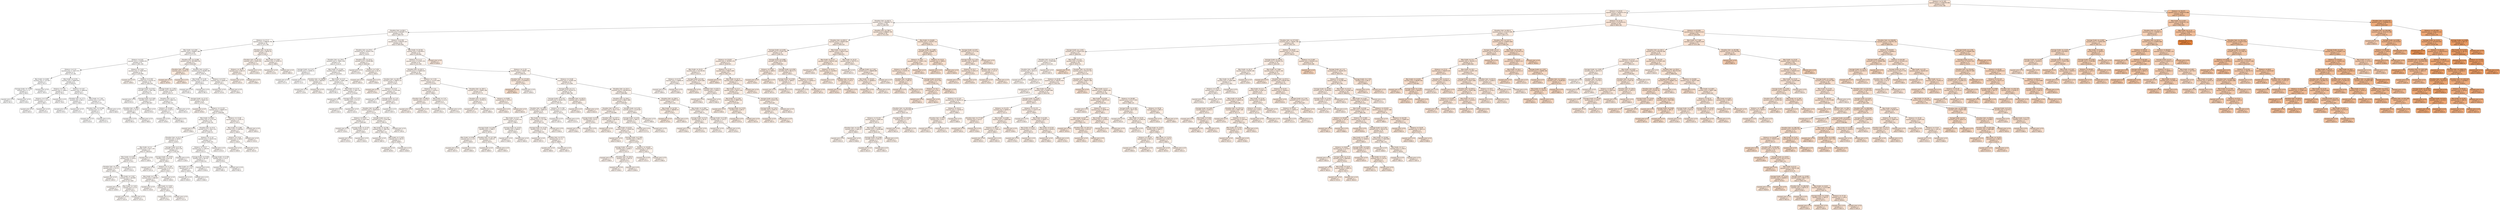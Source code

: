digraph Tree {
node [shape=box, style="filled, rounded", color="black", fontname="helvetica"] ;
edge [fontname="helvetica"] ;
0 [label="Distance <= 51.345\nsquared_error = 12769700.096\nsamples = 424\nvalue = 4793.788", fillcolor="#f9e4d5"] ;
1 [label="Distance <= 20.02\nsquared_error = 3362635.534\nsamples = 355\nvalue = 3527.33", fillcolor="#fbece1"] ;
0 -> 1 [labeldistance=2.5, labelangle=45, headlabel="True"] ;
2 [label="Elevation Gain <= 467.0\nsquared_error = 1480698.772\nsamples = 158\nvalue = 2186.918", fillcolor="#fdf4ee"] ;
1 -> 2 ;
3 [label="Elevation Gain <= 86.0\nsquared_error = 692580.772\nsamples = 118\nvalue = 1669.797", fillcolor="#fdf7f3"] ;
2 -> 3 ;
4 [label="Distance <= 17.17\nsquared_error = 498636.792\nsamples = 54\nvalue = 1271.796", fillcolor="#fefaf7"] ;
3 -> 4 ;
5 [label="Max Grade <= 9.364\nsquared_error = 449863.388\nsamples = 49\nvalue = 1177.571", fillcolor="#fefaf7"] ;
4 -> 5 ;
6 [label="Distance <= 6.83\nsquared_error = 143040.452\nsamples = 43\nvalue = 1061.326", fillcolor="#fefbf9"] ;
5 -> 6 ;
7 [label="Distance <= 4.33\nsquared_error = 13633.421\nsamples = 11\nvalue = 572.182", fillcolor="#fffefd"] ;
6 -> 7 ;
8 [label="Max Grade <= 4.609\nsquared_error = 722.667\nsamples = 3\nvalue = 421.0", fillcolor="#ffffff"] ;
7 -> 8 ;
9 [label="Average Grade <= -0.066\nsquared_error = 1.0\nsamples = 2\nvalue = 440.0", fillcolor="#fffffe"] ;
8 -> 9 ;
10 [label="squared_error = 0.0\nsamples = 1\nvalue = 441.0", fillcolor="#fffffe"] ;
9 -> 10 ;
11 [label="squared_error = 0.0\nsamples = 1\nvalue = 439.0", fillcolor="#fffffe"] ;
9 -> 11 ;
12 [label="squared_error = 0.0\nsamples = 1\nvalue = 383.0", fillcolor="#ffffff"] ;
8 -> 12 ;
13 [label="Max Grade <= 0.576\nsquared_error = 6689.859\nsamples = 8\nvalue = 628.875", fillcolor="#fffefd"] ;
7 -> 13 ;
14 [label="Distance <= 5.76\nsquared_error = 1086.0\nsamples = 3\nvalue = 705.0", fillcolor="#fffdfc"] ;
13 -> 14 ;
15 [label="Distance <= 4.745\nsquared_error = 110.25\nsamples = 2\nvalue = 682.5", fillcolor="#fffdfc"] ;
14 -> 15 ;
16 [label="squared_error = 0.0\nsamples = 1\nvalue = 693.0", fillcolor="#fffdfc"] ;
15 -> 16 ;
17 [label="squared_error = 0.0\nsamples = 1\nvalue = 672.0", fillcolor="#fffdfc"] ;
15 -> 17 ;
18 [label="squared_error = 0.0\nsamples = 1\nvalue = 750.0", fillcolor="#fffdfc"] ;
14 -> 18 ;
19 [label="Distance <= 4.97\nsquared_error = 4488.96\nsamples = 5\nvalue = 583.2", fillcolor="#fffefd"] ;
13 -> 19 ;
20 [label="Elevation Gain <= 17.5\nsquared_error = 841.0\nsamples = 2\nvalue = 508.0", fillcolor="#fffefe"] ;
19 -> 20 ;
21 [label="squared_error = 0.0\nsamples = 1\nvalue = 479.0", fillcolor="#fffefe"] ;
20 -> 21 ;
22 [label="squared_error = 0.0\nsamples = 1\nvalue = 537.0", fillcolor="#fffefe"] ;
20 -> 22 ;
23 [label="Max Grade <= 7.183\nsquared_error = 637.556\nsamples = 3\nvalue = 633.333", fillcolor="#fffdfd"] ;
19 -> 23 ;
24 [label="Elevation Gain <= 32.508\nsquared_error = 2.25\nsamples = 2\nvalue = 615.5", fillcolor="#fffefd"] ;
23 -> 24 ;
25 [label="squared_error = 0.0\nsamples = 1\nvalue = 614.0", fillcolor="#fffefd"] ;
24 -> 25 ;
26 [label="squared_error = 0.0\nsamples = 1\nvalue = 617.0", fillcolor="#fffefd"] ;
24 -> 26 ;
27 [label="squared_error = 0.0\nsamples = 1\nvalue = 669.0", fillcolor="#fffdfc"] ;
23 -> 27 ;
28 [label="Distance <= 7.425\nsquared_error = 77005.812\nsamples = 32\nvalue = 1229.469", fillcolor="#fefaf7"] ;
6 -> 28 ;
29 [label="squared_error = 0.0\nsamples = 1\nvalue = 1949.0", fillcolor="#fdf6f0"] ;
28 -> 29 ;
30 [label="Distance <= 9.745\nsquared_error = 62250.32\nsamples = 31\nvalue = 1206.258", fillcolor="#fefaf7"] ;
28 -> 30 ;
31 [label="Average Grade <= 0.027\nsquared_error = 2383.188\nsamples = 4\nvalue = 955.75", fillcolor="#fefcfa"] ;
30 -> 31 ;
32 [label="squared_error = 0.0\nsamples = 1\nvalue = 872.0", fillcolor="#fefcfa"] ;
31 -> 32 ;
33 [label="Average Grade <= 0.166\nsquared_error = 60.222\nsamples = 3\nvalue = 983.667", fillcolor="#fefbf9"] ;
31 -> 33 ;
34 [label="Elevation Gain <= 48.5\nsquared_error = 20.25\nsamples = 2\nvalue = 988.5", fillcolor="#fefbf9"] ;
33 -> 34 ;
35 [label="squared_error = 0.0\nsamples = 1\nvalue = 993.0", fillcolor="#fefbf9"] ;
34 -> 35 ;
36 [label="squared_error = 0.0\nsamples = 1\nvalue = 984.0", fillcolor="#fefbf9"] ;
34 -> 36 ;
37 [label="squared_error = 0.0\nsamples = 1\nvalue = 974.0", fillcolor="#fefbf9"] ;
33 -> 37 ;
38 [label="Average Grade <= -3.463\nsquared_error = 60445.27\nsamples = 27\nvalue = 1243.37", fillcolor="#fefaf7"] ;
30 -> 38 ;
39 [label="Elevation Gain <= 0.5\nsquared_error = 5964.222\nsamples = 3\nvalue = 958.333", fillcolor="#fefcfa"] ;
38 -> 39 ;
40 [label="Distance <= 16.005\nsquared_error = 625.0\nsamples = 2\nvalue = 1011.0", fillcolor="#fefbf9"] ;
39 -> 40 ;
41 [label="squared_error = 0.0\nsamples = 1\nvalue = 1036.0", fillcolor="#fefbf9"] ;
40 -> 41 ;
42 [label="squared_error = 0.0\nsamples = 1\nvalue = 986.0", fillcolor="#fefbf9"] ;
40 -> 42 ;
43 [label="squared_error = 0.0\nsamples = 1\nvalue = 853.0", fillcolor="#fefcfb"] ;
39 -> 43 ;
44 [label="Average Grade <= -0.337\nsquared_error = 55830.167\nsamples = 24\nvalue = 1279.0", fillcolor="#fefaf6"] ;
38 -> 44 ;
45 [label="squared_error = 0.0\nsamples = 1\nvalue = 1978.0", fillcolor="#fdf5f0"] ;
44 -> 45 ;
46 [label="Distance <= 12.155\nsquared_error = 36090.412\nsamples = 23\nvalue = 1248.609", fillcolor="#fefaf7"] ;
44 -> 46 ;
47 [label="Max Grade <= 0.851\nsquared_error = 21771.69\nsamples = 19\nvalue = 1190.316", fillcolor="#fefaf7"] ;
46 -> 47 ;
48 [label="squared_error = 0.0\nsamples = 1\nvalue = 1590.0", fillcolor="#fdf8f4"] ;
47 -> 48 ;
49 [label="Elevation Gain <= 55.0\nsquared_error = 13613.321\nsamples = 18\nvalue = 1168.111", fillcolor="#fefaf8"] ;
47 -> 49 ;
50 [label="Elevation Gain <= 41.5\nsquared_error = 5939.5\nsamples = 12\nvalue = 1224.0", fillcolor="#fefaf7"] ;
49 -> 50 ;
51 [label="Max Grade <= 5.2\nsquared_error = 5611.139\nsamples = 6\nvalue = 1189.833", fillcolor="#fefaf7"] ;
50 -> 51 ;
52 [label="Max Grade <= 4.423\nsquared_error = 5229.2\nsamples = 5\nvalue = 1174.0", fillcolor="#fefaf7"] ;
51 -> 52 ;
53 [label="Elevation Gain <= 31.0\nsquared_error = 235.25\nsamples = 4\nvalue = 1209.5", fillcolor="#fefaf7"] ;
52 -> 53 ;
54 [label="squared_error = 0.0\nsamples = 1\nvalue = 1185.0", fillcolor="#fefaf7"] ;
53 -> 54 ;
55 [label="Max Grade <= 3.507\nsquared_error = 46.889\nsamples = 3\nvalue = 1217.667", fillcolor="#fefaf7"] ;
53 -> 55 ;
56 [label="squared_error = 0.0\nsamples = 1\nvalue = 1208.0", fillcolor="#fefaf7"] ;
55 -> 56 ;
57 [label="Max Grade <= 3.631\nsquared_error = 0.25\nsamples = 2\nvalue = 1222.5", fillcolor="#fefaf7"] ;
55 -> 57 ;
58 [label="squared_error = 0.0\nsamples = 1\nvalue = 1222.0", fillcolor="#fefaf7"] ;
57 -> 58 ;
59 [label="squared_error = 0.0\nsamples = 1\nvalue = 1223.0", fillcolor="#fefaf7"] ;
57 -> 59 ;
60 [label="squared_error = 0.0\nsamples = 1\nvalue = 1032.0", fillcolor="#fefbf9"] ;
52 -> 60 ;
61 [label="squared_error = 0.0\nsamples = 1\nvalue = 1269.0", fillcolor="#fefaf7"] ;
51 -> 61 ;
62 [label="Average Grade <= 0.18\nsquared_error = 3933.139\nsamples = 6\nvalue = 1258.167", fillcolor="#fefaf7"] ;
50 -> 62 ;
63 [label="Average Grade <= -0.055\nsquared_error = 653.36\nsamples = 5\nvalue = 1284.2", fillcolor="#fefaf6"] ;
62 -> 63 ;
64 [label="squared_error = 0.0\nsamples = 1\nvalue = 1251.0", fillcolor="#fefaf7"] ;
63 -> 64 ;
65 [label="Distance <= 11.325\nsquared_error = 472.25\nsamples = 4\nvalue = 1292.5", fillcolor="#fefaf6"] ;
63 -> 65 ;
66 [label="Max Grade <= 2.794\nsquared_error = 268.667\nsamples = 3\nvalue = 1302.0", fillcolor="#fef9f6"] ;
65 -> 66 ;
67 [label="squared_error = 0.0\nsamples = 1\nvalue = 1316.0", fillcolor="#fef9f6"] ;
66 -> 67 ;
68 [label="Max Grade <= 3.934\nsquared_error = 256.0\nsamples = 2\nvalue = 1295.0", fillcolor="#fef9f6"] ;
66 -> 68 ;
69 [label="squared_error = 0.0\nsamples = 1\nvalue = 1279.0", fillcolor="#fefaf6"] ;
68 -> 69 ;
70 [label="squared_error = 0.0\nsamples = 1\nvalue = 1311.0", fillcolor="#fef9f6"] ;
68 -> 70 ;
71 [label="squared_error = 0.0\nsamples = 1\nvalue = 1264.0", fillcolor="#fefaf7"] ;
65 -> 71 ;
72 [label="squared_error = 0.0\nsamples = 1\nvalue = 1128.0", fillcolor="#fefaf8"] ;
62 -> 72 ;
73 [label="Distance <= 11.16\nsquared_error = 10219.556\nsamples = 6\nvalue = 1056.333", fillcolor="#fefbf9"] ;
49 -> 73 ;
74 [label="Distance <= 10.27\nsquared_error = 1100.56\nsamples = 5\nvalue = 1013.2", fillcolor="#fefbf9"] ;
73 -> 74 ;
75 [label="Average Grade <= 0.036\nsquared_error = 46.222\nsamples = 3\nvalue = 1039.333", fillcolor="#fefbf9"] ;
74 -> 75 ;
76 [label="Max Grade <= 7.214\nsquared_error = 4.0\nsamples = 2\nvalue = 1044.0", fillcolor="#fefbf9"] ;
75 -> 76 ;
77 [label="squared_error = 0.0\nsamples = 1\nvalue = 1042.0", fillcolor="#fefbf9"] ;
76 -> 77 ;
78 [label="squared_error = 0.0\nsamples = 1\nvalue = 1046.0", fillcolor="#fefbf9"] ;
76 -> 78 ;
79 [label="squared_error = 0.0\nsamples = 1\nvalue = 1030.0", fillcolor="#fefbf9"] ;
75 -> 79 ;
80 [label="Average Grade <= 0.108\nsquared_error = 121.0\nsamples = 2\nvalue = 974.0", fillcolor="#fefbf9"] ;
74 -> 80 ;
81 [label="squared_error = 0.0\nsamples = 1\nvalue = 985.0", fillcolor="#fefbf9"] ;
80 -> 81 ;
82 [label="squared_error = 0.0\nsamples = 1\nvalue = 963.0", fillcolor="#fefbf9"] ;
80 -> 82 ;
83 [label="squared_error = 0.0\nsamples = 1\nvalue = 1272.0", fillcolor="#fefaf7"] ;
73 -> 83 ;
84 [label="Distance <= 15.48\nsquared_error = 11294.75\nsamples = 4\nvalue = 1525.5", fillcolor="#fef8f4"] ;
46 -> 84 ;
85 [label="Max Grade <= 3.586\nsquared_error = 2290.667\nsamples = 3\nvalue = 1469.0", fillcolor="#fef8f5"] ;
84 -> 85 ;
86 [label="Distance <= 12.62\nsquared_error = 169.0\nsamples = 2\nvalue = 1436.0", fillcolor="#fef9f5"] ;
85 -> 86 ;
87 [label="squared_error = 0.0\nsamples = 1\nvalue = 1449.0", fillcolor="#fef9f5"] ;
86 -> 87 ;
88 [label="squared_error = 0.0\nsamples = 1\nvalue = 1423.0", fillcolor="#fef9f5"] ;
86 -> 88 ;
89 [label="squared_error = 0.0\nsamples = 1\nvalue = 1535.0", fillcolor="#fef8f4"] ;
85 -> 89 ;
90 [label="squared_error = 0.0\nsamples = 1\nvalue = 1695.0", fillcolor="#fdf7f3"] ;
84 -> 90 ;
91 [label="Elevation Gain <= 33.089\nsquared_error = 1857869.556\nsamples = 6\nvalue = 2010.667", fillcolor="#fdf5f0"] ;
5 -> 91 ;
92 [label="Elevation Gain <= 3.589\nsquared_error = 4160.25\nsamples = 2\nvalue = 3914.5", fillcolor="#fbeadd"] ;
91 -> 92 ;
93 [label="squared_error = 0.0\nsamples = 1\nvalue = 3979.0", fillcolor="#fbe9dd"] ;
92 -> 93 ;
94 [label="squared_error = 0.0\nsamples = 1\nvalue = 3850.0", fillcolor="#fbeade"] ;
92 -> 94 ;
95 [label="Elevation Gain <= 60.5\nsquared_error = 66288.188\nsamples = 4\nvalue = 1058.75", fillcolor="#fefbf9"] ;
91 -> 95 ;
96 [label="Max Grade <= 11.85\nsquared_error = 18225.0\nsamples = 2\nvalue = 826.0", fillcolor="#fefcfb"] ;
95 -> 96 ;
97 [label="squared_error = 0.0\nsamples = 1\nvalue = 691.0", fillcolor="#fffdfc"] ;
96 -> 97 ;
98 [label="squared_error = 0.0\nsamples = 1\nvalue = 961.0", fillcolor="#fefcfa"] ;
96 -> 98 ;
99 [label="Distance <= 8.755\nsquared_error = 6006.25\nsamples = 2\nvalue = 1291.5", fillcolor="#fefaf6"] ;
95 -> 99 ;
100 [label="squared_error = 0.0\nsamples = 1\nvalue = 1214.0", fillcolor="#fefaf7"] ;
99 -> 100 ;
101 [label="squared_error = 0.0\nsamples = 1\nvalue = 1369.0", fillcolor="#fef9f6"] ;
99 -> 101 ;
102 [label="Elevation Gain <= 56.212\nsquared_error = 36934.16\nsamples = 5\nvalue = 2195.2", fillcolor="#fdf4ee"] ;
4 -> 102 ;
103 [label="Elevation Gain <= 19.712\nsquared_error = 4209.556\nsamples = 3\nvalue = 2332.333", fillcolor="#fdf3ec"] ;
102 -> 103 ;
104 [label="Distance <= 18.19\nsquared_error = 462.25\nsamples = 2\nvalue = 2376.5", fillcolor="#fdf3ec"] ;
103 -> 104 ;
105 [label="squared_error = 0.0\nsamples = 1\nvalue = 2355.0", fillcolor="#fdf3ec"] ;
104 -> 105 ;
106 [label="squared_error = 0.0\nsamples = 1\nvalue = 2398.0", fillcolor="#fcf3ec"] ;
104 -> 106 ;
107 [label="squared_error = 0.0\nsamples = 1\nvalue = 2244.0", fillcolor="#fdf4ed"] ;
103 -> 107 ;
108 [label="Max Grade <= 3.601\nsquared_error = 15500.25\nsamples = 2\nvalue = 1989.5", fillcolor="#fdf5f0"] ;
102 -> 108 ;
109 [label="squared_error = 0.0\nsamples = 1\nvalue = 2114.0", fillcolor="#fdf5ef"] ;
108 -> 109 ;
110 [label="squared_error = 0.0\nsamples = 1\nvalue = 1865.0", fillcolor="#fdf6f1"] ;
108 -> 110 ;
111 [label="Distance <= 6.705\nsquared_error = 609797.207\nsamples = 64\nvalue = 2005.609", fillcolor="#fdf5f0"] ;
3 -> 111 ;
112 [label="Elevation Gain <= 270.0\nsquared_error = 162952.545\nsamples = 11\nvalue = 1310.0", fillcolor="#fef9f6"] ;
111 -> 112 ;
113 [label="Elevation Gain <= 178.5\nsquared_error = 74901.438\nsamples = 8\nvalue = 1116.25", fillcolor="#fefbf8"] ;
112 -> 113 ;
114 [label="Average Grade <= 2.217\nsquared_error = 10506.25\nsamples = 2\nvalue = 814.5", fillcolor="#fefcfb"] ;
113 -> 114 ;
115 [label="squared_error = 0.0\nsamples = 1\nvalue = 917.0", fillcolor="#fefcfa"] ;
114 -> 115 ;
116 [label="squared_error = 0.0\nsamples = 1\nvalue = 712.0", fillcolor="#fffdfc"] ;
114 -> 116 ;
117 [label="Max Grade <= 11.029\nsquared_error = 55898.472\nsamples = 6\nvalue = 1216.833", fillcolor="#fefaf7"] ;
113 -> 117 ;
118 [label="Elevation Gain <= 198.867\nsquared_error = 86436.0\nsamples = 2\nvalue = 1412.0", fillcolor="#fef9f5"] ;
117 -> 118 ;
119 [label="squared_error = 0.0\nsamples = 1\nvalue = 1118.0", fillcolor="#fefbf8"] ;
118 -> 119 ;
120 [label="squared_error = 0.0\nsamples = 1\nvalue = 1706.0", fillcolor="#fdf7f2"] ;
118 -> 120 ;
121 [label="Max Grade <= 12.9\nsquared_error = 12062.188\nsamples = 4\nvalue = 1119.25", fillcolor="#fefbf8"] ;
117 -> 121 ;
122 [label="squared_error = 0.0\nsamples = 1\nvalue = 941.0", fillcolor="#fefcfa"] ;
121 -> 122 ;
123 [label="Max Grade <= 14.19\nsquared_error = 1961.556\nsamples = 3\nvalue = 1178.667", fillcolor="#fefaf7"] ;
121 -> 123 ;
124 [label="squared_error = 0.0\nsamples = 1\nvalue = 1119.0", fillcolor="#fefbf8"] ;
123 -> 124 ;
125 [label="Average Grade <= 5.271\nsquared_error = 272.25\nsamples = 2\nvalue = 1208.5", fillcolor="#fefaf7"] ;
123 -> 125 ;
126 [label="squared_error = 0.0\nsamples = 1\nvalue = 1192.0", fillcolor="#fefaf7"] ;
125 -> 126 ;
127 [label="squared_error = 0.0\nsamples = 1\nvalue = 1225.0", fillcolor="#fefaf7"] ;
125 -> 127 ;
128 [label="Elevation Gain <= 323.0\nsquared_error = 30706.889\nsamples = 3\nvalue = 1826.667", fillcolor="#fdf6f1"] ;
112 -> 128 ;
129 [label="squared_error = 0.0\nsamples = 1\nvalue = 1579.0", fillcolor="#fef8f4"] ;
128 -> 129 ;
130 [label="Distance <= 5.455\nsquared_error = 56.25\nsamples = 2\nvalue = 1950.5", fillcolor="#fdf6f0"] ;
128 -> 130 ;
131 [label="squared_error = 0.0\nsamples = 1\nvalue = 1943.0", fillcolor="#fdf6f0"] ;
130 -> 131 ;
132 [label="squared_error = 0.0\nsamples = 1\nvalue = 1958.0", fillcolor="#fdf5f0"] ;
130 -> 132 ;
133 [label="Max Grade <= 20.561\nsquared_error = 581269.0\nsamples = 53\nvalue = 2149.981", fillcolor="#fdf4ee"] ;
111 -> 133 ;
134 [label="Distance <= 11.11\nsquared_error = 517455.193\nsamples = 52\nvalue = 2112.365", fillcolor="#fdf5ef"] ;
133 -> 134 ;
135 [label="Elevation Gain <= 267.5\nsquared_error = 272064.914\nsamples = 18\nvalue = 1820.444", fillcolor="#fdf6f1"] ;
134 -> 135 ;
136 [label="Elevation Gain <= 105.73\nsquared_error = 208972.25\nsamples = 10\nvalue = 1538.5", fillcolor="#fef8f4"] ;
135 -> 136 ;
137 [label="squared_error = 0.0\nsamples = 1\nvalue = 2734.0", fillcolor="#fcf1e9"] ;
136 -> 137 ;
138 [label="Distance <= 9.19\nsquared_error = 55744.444\nsamples = 9\nvalue = 1405.667", fillcolor="#fef9f5"] ;
136 -> 138 ;
139 [label="squared_error = 0.0\nsamples = 1\nvalue = 963.0", fillcolor="#fefbf9"] ;
138 -> 139 ;
140 [label="Average Grade <= 1.03\nsquared_error = 35156.5\nsamples = 8\nvalue = 1461.0", fillcolor="#fef8f5"] ;
138 -> 140 ;
141 [label="Elevation Gain <= 198.5\nsquared_error = 18546.857\nsamples = 7\nvalue = 1513.0", fillcolor="#fef8f4"] ;
140 -> 141 ;
142 [label="Distance <= 9.555\nsquared_error = 4347.556\nsamples = 3\nvalue = 1404.667", fillcolor="#fef9f5"] ;
141 -> 142 ;
143 [label="squared_error = 0.0\nsamples = 1\nvalue = 1316.0", fillcolor="#fef9f6"] ;
142 -> 143 ;
144 [label="Average Grade <= -0.147\nsquared_error = 625.0\nsamples = 2\nvalue = 1449.0", fillcolor="#fef9f5"] ;
142 -> 144 ;
145 [label="squared_error = 0.0\nsamples = 1\nvalue = 1474.0", fillcolor="#fef8f5"] ;
144 -> 145 ;
146 [label="squared_error = 0.0\nsamples = 1\nvalue = 1424.0", fillcolor="#fef9f5"] ;
144 -> 146 ;
147 [label="Average Grade <= 1.03\nsquared_error = 13792.688\nsamples = 4\nvalue = 1594.25", fillcolor="#fdf8f3"] ;
141 -> 147 ;
148 [label="Max Grade <= 10.796\nsquared_error = 389.556\nsamples = 3\nvalue = 1661.333", fillcolor="#fdf7f3"] ;
147 -> 148 ;
149 [label="squared_error = 0.0\nsamples = 1\nvalue = 1687.0", fillcolor="#fdf7f3"] ;
148 -> 149 ;
150 [label="Max Grade <= 11.422\nsquared_error = 90.25\nsamples = 2\nvalue = 1648.5", fillcolor="#fdf7f3"] ;
148 -> 150 ;
151 [label="squared_error = 0.0\nsamples = 1\nvalue = 1639.0", fillcolor="#fdf7f3"] ;
150 -> 151 ;
152 [label="squared_error = 0.0\nsamples = 1\nvalue = 1658.0", fillcolor="#fdf7f3"] ;
150 -> 152 ;
153 [label="squared_error = 0.0\nsamples = 1\nvalue = 1393.0", fillcolor="#fef9f5"] ;
147 -> 153 ;
154 [label="squared_error = 0.0\nsamples = 1\nvalue = 1097.0", fillcolor="#fefbf8"] ;
140 -> 154 ;
155 [label="Distance <= 7.735\nsquared_error = 127357.609\nsamples = 8\nvalue = 2172.875", fillcolor="#fdf4ee"] ;
135 -> 155 ;
156 [label="Distance <= 7.52\nsquared_error = 36702.5\nsamples = 4\nvalue = 1968.0", fillcolor="#fdf5f0"] ;
155 -> 156 ;
157 [label="Elevation Gain <= 400.0\nsquared_error = 812.25\nsamples = 2\nvalue = 2158.5", fillcolor="#fdf4ee"] ;
156 -> 157 ;
158 [label="squared_error = 0.0\nsamples = 1\nvalue = 2187.0", fillcolor="#fdf4ee"] ;
157 -> 158 ;
159 [label="squared_error = 0.0\nsamples = 1\nvalue = 2130.0", fillcolor="#fdf4ee"] ;
157 -> 159 ;
160 [label="Max Grade <= 13.9\nsquared_error = 12.25\nsamples = 2\nvalue = 1777.5", fillcolor="#fdf7f2"] ;
156 -> 160 ;
161 [label="squared_error = 0.0\nsamples = 1\nvalue = 1781.0", fillcolor="#fdf7f2"] ;
160 -> 161 ;
162 [label="squared_error = 0.0\nsamples = 1\nvalue = 1774.0", fillcolor="#fdf7f2"] ;
160 -> 162 ;
163 [label="Elevation Gain <= 387.5\nsquared_error = 134065.188\nsamples = 4\nvalue = 2377.75", fillcolor="#fdf3ec"] ;
155 -> 163 ;
164 [label="Elevation Gain <= 324.0\nsquared_error = 19740.25\nsamples = 2\nvalue = 2030.5", fillcolor="#fdf5ef"] ;
163 -> 164 ;
165 [label="squared_error = 0.0\nsamples = 1\nvalue = 2171.0", fillcolor="#fdf4ee"] ;
164 -> 165 ;
166 [label="squared_error = 0.0\nsamples = 1\nvalue = 1890.0", fillcolor="#fdf6f1"] ;
164 -> 166 ;
167 [label="Distance <= 8.895\nsquared_error = 7225.0\nsamples = 2\nvalue = 2725.0", fillcolor="#fcf1e9"] ;
163 -> 167 ;
168 [label="squared_error = 0.0\nsamples = 1\nvalue = 2640.0", fillcolor="#fcf1ea"] ;
167 -> 168 ;
169 [label="squared_error = 0.0\nsamples = 1\nvalue = 2810.0", fillcolor="#fcf0e8"] ;
167 -> 169 ;
170 [label="Distance <= 11.29\nsquared_error = 578367.786\nsamples = 34\nvalue = 2266.912", fillcolor="#fdf4ed"] ;
134 -> 170 ;
171 [label="Elevation Gain <= 173.943\nsquared_error = 4376464.0\nsamples = 2\nvalue = 3736.0", fillcolor="#fbebdf"] ;
170 -> 171 ;
172 [label="squared_error = 0.0\nsamples = 1\nvalue = 5828.0", fillcolor="#f8decb"] ;
171 -> 172 ;
173 [label="squared_error = 0.0\nsamples = 1\nvalue = 1644.0", fillcolor="#fdf7f3"] ;
171 -> 173 ;
174 [label="Distance <= 15.68\nsquared_error = 197667.46\nsamples = 32\nvalue = 2175.094", fillcolor="#fdf4ee"] ;
170 -> 174 ;
175 [label="Average Grade <= 2.11\nsquared_error = 95259.311\nsamples = 14\nvalue = 1884.786", fillcolor="#fdf6f1"] ;
174 -> 175 ;
176 [label="Average Grade <= 0.333\nsquared_error = 40342.576\nsamples = 12\nvalue = 1787.417", fillcolor="#fdf7f2"] ;
175 -> 176 ;
177 [label="Elevation Gain <= 258.0\nsquared_error = 19965.05\nsamples = 10\nvalue = 1854.5", fillcolor="#fdf6f1"] ;
176 -> 177 ;
178 [label="Max Grade <= 12.5\nsquared_error = 21430.333\nsamples = 6\nvalue = 1786.0", fillcolor="#fdf7f2"] ;
177 -> 178 ;
179 [label="Average Grade <= 0.001\nsquared_error = 1966.5\nsamples = 4\nvalue = 1879.0", fillcolor="#fdf6f1"] ;
178 -> 179 ;
180 [label="Max Grade <= 8.941\nsquared_error = 2.25\nsamples = 2\nvalue = 1838.5", fillcolor="#fdf6f1"] ;
179 -> 180 ;
181 [label="squared_error = 0.0\nsamples = 1\nvalue = 1837.0", fillcolor="#fdf6f1"] ;
180 -> 181 ;
182 [label="squared_error = 0.0\nsamples = 1\nvalue = 1840.0", fillcolor="#fdf6f1"] ;
180 -> 182 ;
183 [label="Elevation Gain <= 127.768\nsquared_error = 650.25\nsamples = 2\nvalue = 1919.5", fillcolor="#fdf6f0"] ;
179 -> 183 ;
184 [label="squared_error = 0.0\nsamples = 1\nvalue = 1894.0", fillcolor="#fdf6f1"] ;
183 -> 184 ;
185 [label="squared_error = 0.0\nsamples = 1\nvalue = 1945.0", fillcolor="#fdf6f0"] ;
183 -> 185 ;
186 [label="Average Grade <= -0.015\nsquared_error = 8464.0\nsamples = 2\nvalue = 1600.0", fillcolor="#fdf8f3"] ;
178 -> 186 ;
187 [label="squared_error = 0.0\nsamples = 1\nvalue = 1508.0", fillcolor="#fef8f4"] ;
186 -> 187 ;
188 [label="squared_error = 0.0\nsamples = 1\nvalue = 1692.0", fillcolor="#fdf7f3"] ;
186 -> 188 ;
189 [label="Max Grade <= 18.553\nsquared_error = 171.188\nsamples = 4\nvalue = 1957.25", fillcolor="#fdf5f0"] ;
177 -> 189 ;
190 [label="Average Grade <= -0.107\nsquared_error = 27.556\nsamples = 3\nvalue = 1964.333", fillcolor="#fdf5f0"] ;
189 -> 190 ;
191 [label="squared_error = 0.0\nsamples = 1\nvalue = 1957.0", fillcolor="#fdf5f0"] ;
190 -> 191 ;
192 [label="Elevation Gain <= 277.5\nsquared_error = 1.0\nsamples = 2\nvalue = 1968.0", fillcolor="#fdf5f0"] ;
190 -> 192 ;
193 [label="squared_error = 0.0\nsamples = 1\nvalue = 1969.0", fillcolor="#fdf5f0"] ;
192 -> 193 ;
194 [label="squared_error = 0.0\nsamples = 1\nvalue = 1967.0", fillcolor="#fdf5f0"] ;
192 -> 194 ;
195 [label="squared_error = 0.0\nsamples = 1\nvalue = 1936.0", fillcolor="#fdf6f0"] ;
189 -> 195 ;
196 [label="Distance <= 11.795\nsquared_error = 7225.0\nsamples = 2\nvalue = 1452.0", fillcolor="#fef9f5"] ;
176 -> 196 ;
197 [label="squared_error = 0.0\nsamples = 1\nvalue = 1367.0", fillcolor="#fef9f6"] ;
196 -> 197 ;
198 [label="squared_error = 0.0\nsamples = 1\nvalue = 1537.0", fillcolor="#fef8f4"] ;
196 -> 198 ;
199 [label="Elevation Gain <= 443.0\nsquared_error = 26569.0\nsamples = 2\nvalue = 2469.0", fillcolor="#fcf2eb"] ;
175 -> 199 ;
200 [label="squared_error = 0.0\nsamples = 1\nvalue = 2306.0", fillcolor="#fdf3ed"] ;
199 -> 200 ;
201 [label="squared_error = 0.0\nsamples = 1\nvalue = 2632.0", fillcolor="#fcf1ea"] ;
199 -> 201 ;
202 [label="Elevation Gain <= 252.5\nsquared_error = 160784.654\nsamples = 18\nvalue = 2400.889", fillcolor="#fcf3ec"] ;
174 -> 202 ;
203 [label="Elevation Gain <= 204.5\nsquared_error = 48011.889\nsamples = 12\nvalue = 2264.667", fillcolor="#fdf4ed"] ;
202 -> 203 ;
204 [label="Elevation Gain <= 123.5\nsquared_error = 39111.432\nsamples = 9\nvalue = 2336.889", fillcolor="#fdf3ec"] ;
203 -> 204 ;
205 [label="Average Grade <= 0.04\nsquared_error = 81.0\nsamples = 2\nvalue = 2159.0", fillcolor="#fdf4ee"] ;
204 -> 205 ;
206 [label="squared_error = 0.0\nsamples = 1\nvalue = 2168.0", fillcolor="#fdf4ee"] ;
205 -> 206 ;
207 [label="squared_error = 0.0\nsamples = 1\nvalue = 2150.0", fillcolor="#fdf4ee"] ;
205 -> 207 ;
208 [label="Elevation Gain <= 147.5\nsquared_error = 38638.49\nsamples = 7\nvalue = 2387.714", fillcolor="#fcf3ec"] ;
204 -> 208 ;
209 [label="squared_error = 0.0\nsamples = 1\nvalue = 2762.0", fillcolor="#fcf1e8"] ;
208 -> 209 ;
210 [label="Max Grade <= 8.016\nsquared_error = 17838.556\nsamples = 6\nvalue = 2325.333", fillcolor="#fdf3ed"] ;
208 -> 210 ;
211 [label="squared_error = 0.0\nsamples = 1\nvalue = 2562.0", fillcolor="#fcf2ea"] ;
210 -> 211 ;
212 [label="Average Grade <= 0.395\nsquared_error = 7963.6\nsamples = 5\nvalue = 2278.0", fillcolor="#fdf4ed"] ;
210 -> 212 ;
213 [label="Average Grade <= -0.013\nsquared_error = 4446.0\nsamples = 3\nvalue = 2221.0", fillcolor="#fdf4ee"] ;
212 -> 213 ;
214 [label="squared_error = 0.0\nsamples = 1\nvalue = 2308.0", fillcolor="#fdf3ed"] ;
213 -> 214 ;
215 [label="Elevation Gain <= 182.0\nsquared_error = 992.25\nsamples = 2\nvalue = 2177.5", fillcolor="#fdf4ee"] ;
213 -> 215 ;
216 [label="squared_error = 0.0\nsamples = 1\nvalue = 2146.0", fillcolor="#fdf4ee"] ;
215 -> 216 ;
217 [label="squared_error = 0.0\nsamples = 1\nvalue = 2209.0", fillcolor="#fdf4ee"] ;
215 -> 217 ;
218 [label="Distance <= 18.045\nsquared_error = 1056.25\nsamples = 2\nvalue = 2363.5", fillcolor="#fdf3ec"] ;
212 -> 218 ;
219 [label="squared_error = 0.0\nsamples = 1\nvalue = 2331.0", fillcolor="#fdf3ec"] ;
218 -> 219 ;
220 [label="squared_error = 0.0\nsamples = 1\nvalue = 2396.0", fillcolor="#fcf3ec"] ;
218 -> 220 ;
221 [label="Average Grade <= 0.192\nsquared_error = 12120.667\nsamples = 3\nvalue = 2048.0", fillcolor="#fdf5ef"] ;
203 -> 221 ;
222 [label="Average Grade <= 0.06\nsquared_error = 3481.0\nsamples = 2\nvalue = 2118.0", fillcolor="#fdf5ef"] ;
221 -> 222 ;
223 [label="squared_error = 0.0\nsamples = 1\nvalue = 2177.0", fillcolor="#fdf4ee"] ;
222 -> 223 ;
224 [label="squared_error = 0.0\nsamples = 1\nvalue = 2059.0", fillcolor="#fdf5ef"] ;
222 -> 224 ;
225 [label="squared_error = 0.0\nsamples = 1\nvalue = 1908.0", fillcolor="#fdf6f1"] ;
221 -> 225 ;
226 [label="Elevation Gain <= 306.0\nsquared_error = 274991.222\nsamples = 6\nvalue = 2673.333", fillcolor="#fcf1e9"] ;
202 -> 226 ;
227 [label="Max Grade <= 14.745\nsquared_error = 308580.25\nsamples = 2\nvalue = 3218.5", fillcolor="#fbeee4"] ;
226 -> 227 ;
228 [label="squared_error = 0.0\nsamples = 1\nvalue = 3774.0", fillcolor="#fbebdf"] ;
227 -> 228 ;
229 [label="squared_error = 0.0\nsamples = 1\nvalue = 2663.0", fillcolor="#fcf1e9"] ;
227 -> 229 ;
230 [label="Max Grade <= 11.962\nsquared_error = 35291.688\nsamples = 4\nvalue = 2400.75", fillcolor="#fcf3ec"] ;
226 -> 230 ;
231 [label="Average Grade <= 0.23\nsquared_error = 56.25\nsamples = 2\nvalue = 2586.5", fillcolor="#fcf2ea"] ;
230 -> 231 ;
232 [label="squared_error = 0.0\nsamples = 1\nvalue = 2594.0", fillcolor="#fcf2ea"] ;
231 -> 232 ;
233 [label="squared_error = 0.0\nsamples = 1\nvalue = 2579.0", fillcolor="#fcf2ea"] ;
231 -> 233 ;
234 [label="Average Grade <= 0.166\nsquared_error = 1521.0\nsamples = 2\nvalue = 2215.0", fillcolor="#fdf4ee"] ;
230 -> 234 ;
235 [label="squared_error = 0.0\nsamples = 1\nvalue = 2176.0", fillcolor="#fdf4ee"] ;
234 -> 235 ;
236 [label="squared_error = 0.0\nsamples = 1\nvalue = 2254.0", fillcolor="#fdf4ed"] ;
234 -> 236 ;
237 [label="squared_error = 0.0\nsamples = 1\nvalue = 4106.0", fillcolor="#fae8dc"] ;
133 -> 237 ;
238 [label="Elevation Gain <= 790.5\nsquared_error = 689602.394\nsamples = 40\nvalue = 3712.425", fillcolor="#fbebdf"] ;
2 -> 238 ;
239 [label="Elevation Gain <= 692.0\nsquared_error = 358583.064\nsamples = 27\nvalue = 3309.519", fillcolor="#fbede3"] ;
238 -> 239 ;
240 [label="Average Grade <= 6.646\nsquared_error = 275441.269\nsamples = 19\nvalue = 3168.316", fillcolor="#fceee5"] ;
239 -> 240 ;
241 [label="Distance <= 10.655\nsquared_error = 307950.379\nsamples = 13\nvalue = 3038.923", fillcolor="#fcefe6"] ;
240 -> 241 ;
242 [label="Max Grade <= 16.25\nsquared_error = 221140.96\nsamples = 5\nvalue = 2521.8", fillcolor="#fcf2eb"] ;
241 -> 242 ;
243 [label="Distance <= 9.715\nsquared_error = 58806.25\nsamples = 2\nvalue = 2046.5", fillcolor="#fdf5ef"] ;
242 -> 243 ;
244 [label="squared_error = 0.0\nsamples = 1\nvalue = 1804.0", fillcolor="#fdf6f2"] ;
243 -> 244 ;
245 [label="squared_error = 0.0\nsamples = 1\nvalue = 2289.0", fillcolor="#fdf3ed"] ;
243 -> 245 ;
246 [label="Average Grade <= 6.44\nsquared_error = 78352.889\nsamples = 3\nvalue = 2838.667", fillcolor="#fcf0e8"] ;
242 -> 246 ;
247 [label="squared_error = 0.0\nsamples = 1\nvalue = 3228.0", fillcolor="#fbeee4"] ;
246 -> 247 ;
248 [label="Elevation Gain <= 655.5\nsquared_error = 3844.0\nsamples = 2\nvalue = 2644.0", fillcolor="#fcf1ea"] ;
246 -> 248 ;
249 [label="squared_error = 0.0\nsamples = 1\nvalue = 2706.0", fillcolor="#fcf1e9"] ;
248 -> 249 ;
250 [label="squared_error = 0.0\nsamples = 1\nvalue = 2582.0", fillcolor="#fcf2ea"] ;
248 -> 250 ;
251 [label="Distance <= 11.41\nsquared_error = 90611.609\nsamples = 8\nvalue = 3362.125", fillcolor="#fbede3"] ;
241 -> 251 ;
252 [label="squared_error = 0.0\nsamples = 1\nvalue = 3849.0", fillcolor="#fbeade"] ;
251 -> 252 ;
253 [label="Max Grade <= 16.71\nsquared_error = 64854.531\nsamples = 7\nvalue = 3292.571", fillcolor="#fbede3"] ;
251 -> 253 ;
254 [label="Max Grade <= 13.3\nsquared_error = 39471.556\nsamples = 6\nvalue = 3220.667", fillcolor="#fbeee4"] ;
253 -> 254 ;
255 [label="Max Grade <= 11.259\nsquared_error = 9899.556\nsamples = 3\nvalue = 3335.667", fillcolor="#fbede3"] ;
254 -> 255 ;
256 [label="squared_error = 0.0\nsamples = 1\nvalue = 3199.0", fillcolor="#fbeee4"] ;
255 -> 256 ;
257 [label="Average Grade <= 3.533\nsquared_error = 841.0\nsamples = 2\nvalue = 3404.0", fillcolor="#fbede2"] ;
255 -> 257 ;
258 [label="squared_error = 0.0\nsamples = 1\nvalue = 3375.0", fillcolor="#fbede3"] ;
257 -> 258 ;
259 [label="squared_error = 0.0\nsamples = 1\nvalue = 3433.0", fillcolor="#fbede2"] ;
257 -> 259 ;
260 [label="Average Grade <= 4.328\nsquared_error = 42593.556\nsamples = 3\nvalue = 3105.667", fillcolor="#fcefe5"] ;
254 -> 260 ;
261 [label="Average Grade <= 3.411\nsquared_error = 3540.25\nsamples = 2\nvalue = 3247.5", fillcolor="#fbeee4"] ;
260 -> 261 ;
262 [label="squared_error = 0.0\nsamples = 1\nvalue = 3307.0", fillcolor="#fbede3"] ;
261 -> 262 ;
263 [label="squared_error = 0.0\nsamples = 1\nvalue = 3188.0", fillcolor="#fceee4"] ;
261 -> 263 ;
264 [label="squared_error = 0.0\nsamples = 1\nvalue = 2822.0", fillcolor="#fcf0e8"] ;
260 -> 264 ;
265 [label="squared_error = 0.0\nsamples = 1\nvalue = 3724.0", fillcolor="#fbebdf"] ;
253 -> 265 ;
266 [label="Average Grade <= 6.886\nsquared_error = 90132.889\nsamples = 6\nvalue = 3448.667", fillcolor="#fbece2"] ;
240 -> 266 ;
267 [label="Distance <= 9.325\nsquared_error = 3969.0\nsamples = 2\nvalue = 3665.0", fillcolor="#fbebe0"] ;
266 -> 267 ;
268 [label="squared_error = 0.0\nsamples = 1\nvalue = 3728.0", fillcolor="#fbebdf"] ;
267 -> 268 ;
269 [label="squared_error = 0.0\nsamples = 1\nvalue = 3602.0", fillcolor="#fbece0"] ;
267 -> 269 ;
270 [label="Average Grade <= 6.956\nsquared_error = 98114.75\nsamples = 4\nvalue = 3340.5", fillcolor="#fbede3"] ;
266 -> 270 ;
271 [label="Average Grade <= 6.956\nsquared_error = 3844.0\nsamples = 2\nvalue = 3137.0", fillcolor="#fceee5"] ;
270 -> 271 ;
272 [label="squared_error = 0.0\nsamples = 1\nvalue = 3075.0", fillcolor="#fcefe5"] ;
271 -> 272 ;
273 [label="squared_error = 0.0\nsamples = 1\nvalue = 3199.0", fillcolor="#fbeee4"] ;
271 -> 273 ;
274 [label="Distance <= 9.475\nsquared_error = 109561.0\nsamples = 2\nvalue = 3544.0", fillcolor="#fbece1"] ;
270 -> 274 ;
275 [label="squared_error = 0.0\nsamples = 1\nvalue = 3213.0", fillcolor="#fbeee4"] ;
274 -> 275 ;
276 [label="squared_error = 0.0\nsamples = 1\nvalue = 3875.0", fillcolor="#fbeade"] ;
274 -> 276 ;
277 [label="Max Grade <= 14.174\nsquared_error = 396227.609\nsamples = 8\nvalue = 3644.875", fillcolor="#fbebe0"] ;
239 -> 277 ;
278 [label="Max Grade <= 12.72\nsquared_error = 260310.188\nsamples = 4\nvalue = 4025.25", fillcolor="#fae9dc"] ;
277 -> 278 ;
279 [label="squared_error = 0.0\nsamples = 1\nvalue = 3330.0", fillcolor="#fbede3"] ;
278 -> 279 ;
280 [label="Distance <= 10.31\nsquared_error = 132248.0\nsamples = 3\nvalue = 4257.0", fillcolor="#fae8da"] ;
278 -> 280 ;
281 [label="squared_error = 0.0\nsamples = 1\nvalue = 3743.0", fillcolor="#fbebdf"] ;
280 -> 281 ;
282 [label="Elevation Gain <= 733.5\nsquared_error = 225.0\nsamples = 2\nvalue = 4514.0", fillcolor="#fae6d8"] ;
280 -> 282 ;
283 [label="squared_error = 0.0\nsamples = 1\nvalue = 4529.0", fillcolor="#fae6d8"] ;
282 -> 283 ;
284 [label="squared_error = 0.0\nsamples = 1\nvalue = 4499.0", fillcolor="#fae6d8"] ;
282 -> 284 ;
285 [label="Max Grade <= 16.25\nsquared_error = 242774.75\nsamples = 4\nvalue = 3264.5", fillcolor="#fbeee4"] ;
277 -> 285 ;
286 [label="squared_error = 0.0\nsamples = 1\nvalue = 2637.0", fillcolor="#fcf1ea"] ;
285 -> 286 ;
287 [label="Average Grade <= 7.163\nsquared_error = 148696.889\nsamples = 3\nvalue = 3473.667", fillcolor="#fbece2"] ;
285 -> 287 ;
288 [label="Max Grade <= 19.625\nsquared_error = 166464.0\nsamples = 2\nvalue = 3611.0", fillcolor="#fbebe0"] ;
287 -> 288 ;
289 [label="squared_error = 0.0\nsamples = 1\nvalue = 4019.0", fillcolor="#fae9dc"] ;
288 -> 289 ;
290 [label="squared_error = 0.0\nsamples = 1\nvalue = 3203.0", fillcolor="#fbeee4"] ;
288 -> 290 ;
291 [label="squared_error = 0.0\nsamples = 1\nvalue = 3199.0", fillcolor="#fbeee4"] ;
287 -> 291 ;
292 [label="Max Grade <= 16.681\nsquared_error = 339705.716\nsamples = 13\nvalue = 4549.231", fillcolor="#fae6d7"] ;
238 -> 292 ;
293 [label="Average Grade <= 7.048\nsquared_error = 228689.75\nsamples = 8\nvalue = 4876.5", fillcolor="#f9e4d4"] ;
292 -> 293 ;
294 [label="Distance <= 18.0\nsquared_error = 135811.556\nsamples = 6\nvalue = 4671.667", fillcolor="#fae5d6"] ;
293 -> 294 ;
295 [label="Distance <= 14.535\nsquared_error = 47935.76\nsamples = 5\nvalue = 4533.2", fillcolor="#fae6d8"] ;
294 -> 295 ;
296 [label="Elevation Gain <= 804.0\nsquared_error = 1406.25\nsamples = 2\nvalue = 4282.5", fillcolor="#fae7da"] ;
295 -> 296 ;
297 [label="squared_error = 0.0\nsamples = 1\nvalue = 4320.0", fillcolor="#fae7da"] ;
296 -> 297 ;
298 [label="squared_error = 0.0\nsamples = 1\nvalue = 4245.0", fillcolor="#fae8da"] ;
296 -> 298 ;
299 [label="Average Grade <= 6.621\nsquared_error = 9121.556\nsamples = 3\nvalue = 4700.333", fillcolor="#fae5d6"] ;
295 -> 299 ;
300 [label="Distance <= 16.3\nsquared_error = 81.0\nsamples = 2\nvalue = 4633.0", fillcolor="#fae5d7"] ;
299 -> 300 ;
301 [label="squared_error = 0.0\nsamples = 1\nvalue = 4642.0", fillcolor="#fae5d7"] ;
300 -> 301 ;
302 [label="squared_error = 0.0\nsamples = 1\nvalue = 4624.0", fillcolor="#fae5d7"] ;
300 -> 302 ;
303 [label="squared_error = 0.0\nsamples = 1\nvalue = 4835.0", fillcolor="#f9e4d5"] ;
299 -> 303 ;
304 [label="squared_error = 0.0\nsamples = 1\nvalue = 5364.0", fillcolor="#f9e1d0"] ;
294 -> 304 ;
305 [label="Distance <= 14.22\nsquared_error = 3844.0\nsamples = 2\nvalue = 5491.0", fillcolor="#f9e0ce"] ;
293 -> 305 ;
306 [label="squared_error = 0.0\nsamples = 1\nvalue = 5553.0", fillcolor="#f9e0ce"] ;
305 -> 306 ;
307 [label="squared_error = 0.0\nsamples = 1\nvalue = 5429.0", fillcolor="#f9e1cf"] ;
305 -> 307 ;
308 [label="Average Grade <= 9.97\nsquared_error = 71773.84\nsamples = 5\nvalue = 4025.6", fillcolor="#fae9dc"] ;
292 -> 308 ;
309 [label="Average Grade <= 7.163\nsquared_error = 58036.5\nsamples = 4\nvalue = 3946.0", fillcolor="#fbe9dd"] ;
308 -> 309 ;
310 [label="Distance <= 15.7\nsquared_error = 9702.25\nsamples = 2\nvalue = 4176.5", fillcolor="#fae8db"] ;
309 -> 310 ;
311 [label="squared_error = 0.0\nsamples = 1\nvalue = 4275.0", fillcolor="#fae7da"] ;
310 -> 311 ;
312 [label="squared_error = 0.0\nsamples = 1\nvalue = 4078.0", fillcolor="#fae9dc"] ;
310 -> 312 ;
313 [label="Elevation Gain <= 911.0\nsquared_error = 110.25\nsamples = 2\nvalue = 3715.5", fillcolor="#fbebdf"] ;
309 -> 313 ;
314 [label="squared_error = 0.0\nsamples = 1\nvalue = 3726.0", fillcolor="#fbebdf"] ;
313 -> 314 ;
315 [label="squared_error = 0.0\nsamples = 1\nvalue = 3705.0", fillcolor="#fbebdf"] ;
313 -> 315 ;
316 [label="squared_error = 0.0\nsamples = 1\nvalue = 4344.0", fillcolor="#fae7d9"] ;
308 -> 316 ;
317 [label="Distance <= 31.54\nsquared_error = 2275259.911\nsamples = 197\nvalue = 4602.381", fillcolor="#fae5d7"] ;
1 -> 317 ;
318 [label="Elevation Gain <= 661.0\nsquared_error = 1533372.485\nsamples = 105\nvalue = 3815.171", fillcolor="#fbeade"] ;
317 -> 318 ;
319 [label="Elevation Gain <= 277.818\nsquared_error = 736591.365\nsamples = 84\nvalue = 3392.333", fillcolor="#fbede2"] ;
318 -> 319 ;
320 [label="Average Grade <= -1.025\nsquared_error = 470023.835\nsamples = 41\nvalue = 3006.659", fillcolor="#fcefe6"] ;
319 -> 320 ;
321 [label="Elevation Gain <= 221.0\nsquared_error = 37590.889\nsamples = 3\nvalue = 2119.333", fillcolor="#fdf5ef"] ;
320 -> 321 ;
322 [label="Elevation Gain <= 83.0\nsquared_error = 2652.25\nsamples = 2\nvalue = 1985.5", fillcolor="#fdf5f0"] ;
321 -> 322 ;
323 [label="squared_error = 0.0\nsamples = 1\nvalue = 1934.0", fillcolor="#fdf6f0"] ;
322 -> 323 ;
324 [label="squared_error = 0.0\nsamples = 1\nvalue = 2037.0", fillcolor="#fdf5ef"] ;
322 -> 324 ;
325 [label="squared_error = 0.0\nsamples = 1\nvalue = 2387.0", fillcolor="#fdf3ec"] ;
321 -> 325 ;
326 [label="Max Grade <= 0.35\nsquared_error = 437097.1\nsamples = 38\nvalue = 3076.711", fillcolor="#fcefe5"] ;
320 -> 326 ;
327 [label="squared_error = 0.0\nsamples = 1\nvalue = 5415.0", fillcolor="#f9e1cf"] ;
326 -> 327 ;
328 [label="Elevation Gain <= 174.224\nsquared_error = 297143.763\nsamples = 37\nvalue = 3013.514", fillcolor="#fcefe6"] ;
326 -> 328 ;
329 [label="Distance <= 20.08\nsquared_error = 106142.424\nsamples = 22\nvalue = 2783.591", fillcolor="#fcf0e8"] ;
328 -> 329 ;
330 [label="squared_error = 0.0\nsamples = 1\nvalue = 2045.0", fillcolor="#fdf5ef"] ;
329 -> 330 ;
331 [label="Max Grade <= 5.381\nsquared_error = 83982.848\nsamples = 21\nvalue = 2818.762", fillcolor="#fcf0e8"] ;
329 -> 331 ;
332 [label="Distance <= 27.125\nsquared_error = 28258.231\nsamples = 11\nvalue = 2694.636", fillcolor="#fcf1e9"] ;
331 -> 332 ;
333 [label="Elevation Gain <= 102.658\nsquared_error = 24575.918\nsamples = 7\nvalue = 2630.714", fillcolor="#fcf1ea"] ;
332 -> 333 ;
334 [label="Distance <= 25.255\nsquared_error = 15695.44\nsamples = 5\nvalue = 2557.6", fillcolor="#fcf2ea"] ;
333 -> 334 ;
335 [label="Elevation Gain <= 76.358\nsquared_error = 1482.25\nsamples = 2\nvalue = 2469.5", fillcolor="#fcf2eb"] ;
334 -> 335 ;
336 [label="squared_error = 0.0\nsamples = 1\nvalue = 2431.0", fillcolor="#fcf3ec"] ;
335 -> 336 ;
337 [label="squared_error = 0.0\nsamples = 1\nvalue = 2508.0", fillcolor="#fcf2eb"] ;
335 -> 337 ;
338 [label="Max Grade <= 3.067\nsquared_error = 16546.889\nsamples = 3\nvalue = 2616.333", fillcolor="#fcf2ea"] ;
334 -> 338 ;
339 [label="Average Grade <= 0.006\nsquared_error = 5700.25\nsamples = 2\nvalue = 2536.5", fillcolor="#fcf2eb"] ;
338 -> 339 ;
340 [label="squared_error = 0.0\nsamples = 1\nvalue = 2612.0", fillcolor="#fcf2ea"] ;
339 -> 340 ;
341 [label="squared_error = 0.0\nsamples = 1\nvalue = 2461.0", fillcolor="#fcf2eb"] ;
339 -> 341 ;
342 [label="squared_error = 0.0\nsamples = 1\nvalue = 2776.0", fillcolor="#fcf1e8"] ;
338 -> 342 ;
343 [label="Average Grade <= -0.018\nsquared_error = 2.25\nsamples = 2\nvalue = 2813.5", fillcolor="#fcf0e8"] ;
333 -> 343 ;
344 [label="squared_error = 0.0\nsamples = 1\nvalue = 2812.0", fillcolor="#fcf0e8"] ;
343 -> 344 ;
345 [label="squared_error = 0.0\nsamples = 1\nvalue = 2815.0", fillcolor="#fcf0e8"] ;
343 -> 345 ;
346 [label="Distance <= 30.23\nsquared_error = 15038.25\nsamples = 4\nvalue = 2806.5", fillcolor="#fcf0e8"] ;
332 -> 346 ;
347 [label="Elevation Gain <= 42.0\nsquared_error = 64.0\nsamples = 2\nvalue = 2929.0", fillcolor="#fcf0e7"] ;
346 -> 347 ;
348 [label="squared_error = 0.0\nsamples = 1\nvalue = 2921.0", fillcolor="#fcf0e7"] ;
347 -> 348 ;
349 [label="squared_error = 0.0\nsamples = 1\nvalue = 2937.0", fillcolor="#fcf0e7"] ;
347 -> 349 ;
350 [label="squared_error = 0.0\nsamples = 2\nvalue = 2684.0", fillcolor="#fcf1e9"] ;
346 -> 350 ;
351 [label="Average Grade <= -0.007\nsquared_error = 109689.41\nsamples = 10\nvalue = 2955.3", fillcolor="#fcefe7"] ;
331 -> 351 ;
352 [label="Distance <= 25.275\nsquared_error = 40092.4\nsamples = 5\nvalue = 3121.0", fillcolor="#fceee5"] ;
351 -> 352 ;
353 [label="Elevation Gain <= 77.545\nsquared_error = 56.25\nsamples = 2\nvalue = 3335.5", fillcolor="#fbede3"] ;
352 -> 353 ;
354 [label="squared_error = 0.0\nsamples = 1\nvalue = 3343.0", fillcolor="#fbede3"] ;
353 -> 354 ;
355 [label="squared_error = 0.0\nsamples = 1\nvalue = 3328.0", fillcolor="#fbede3"] ;
353 -> 355 ;
356 [label="Max Grade <= 6.983\nsquared_error = 15660.667\nsamples = 3\nvalue = 2978.0", fillcolor="#fcefe6"] ;
352 -> 356 ;
357 [label="Distance <= 28.27\nsquared_error = 1560.25\nsamples = 2\nvalue = 2892.5", fillcolor="#fcf0e7"] ;
356 -> 357 ;
358 [label="squared_error = 0.0\nsamples = 1\nvalue = 2932.0", fillcolor="#fcf0e7"] ;
357 -> 358 ;
359 [label="squared_error = 0.0\nsamples = 1\nvalue = 2853.0", fillcolor="#fcf0e8"] ;
357 -> 359 ;
360 [label="squared_error = 0.0\nsamples = 1\nvalue = 3149.0", fillcolor="#fceee5"] ;
356 -> 360 ;
361 [label="Distance <= 22.175\nsquared_error = 124373.44\nsamples = 5\nvalue = 2789.6", fillcolor="#fcf0e8"] ;
351 -> 361 ;
362 [label="squared_error = 0.0\nsamples = 1\nvalue = 2146.0", fillcolor="#fdf4ee"] ;
361 -> 362 ;
363 [label="Max Grade <= 8.184\nsquared_error = 26022.75\nsamples = 4\nvalue = 2950.5", fillcolor="#fcefe7"] ;
361 -> 363 ;
364 [label="Max Grade <= 6.913\nsquared_error = 7225.0\nsamples = 2\nvalue = 2815.0", fillcolor="#fcf0e8"] ;
363 -> 364 ;
365 [label="squared_error = 0.0\nsamples = 1\nvalue = 2730.0", fillcolor="#fcf1e9"] ;
364 -> 365 ;
366 [label="squared_error = 0.0\nsamples = 1\nvalue = 2900.0", fillcolor="#fcf0e7"] ;
364 -> 366 ;
367 [label="Max Grade <= 8.536\nsquared_error = 8100.0\nsamples = 2\nvalue = 3086.0", fillcolor="#fcefe5"] ;
363 -> 367 ;
368 [label="squared_error = 0.0\nsamples = 1\nvalue = 2996.0", fillcolor="#fcefe6"] ;
367 -> 368 ;
369 [label="squared_error = 0.0\nsamples = 1\nvalue = 3176.0", fillcolor="#fceee4"] ;
367 -> 369 ;
370 [label="Elevation Gain <= 175.724\nsquared_error = 386027.396\nsamples = 15\nvalue = 3350.733", fillcolor="#fbede3"] ;
328 -> 370 ;
371 [label="squared_error = 0.0\nsamples = 1\nvalue = 5142.0", fillcolor="#f9e2d2"] ;
370 -> 371 ;
372 [label="Max Grade <= 9.3\nsquared_error = 168041.883\nsamples = 14\nvalue = 3222.786", fillcolor="#fbeee4"] ;
370 -> 372 ;
373 [label="Max Grade <= 6.638\nsquared_error = 136279.222\nsamples = 6\nvalue = 3538.333", fillcolor="#fbece1"] ;
372 -> 373 ;
374 [label="squared_error = 0.0\nsamples = 1\nvalue = 2819.0", fillcolor="#fcf0e8"] ;
373 -> 374 ;
375 [label="Distance <= 29.7\nsquared_error = 39349.36\nsamples = 5\nvalue = 3682.2", fillcolor="#fbebe0"] ;
373 -> 375 ;
376 [label="Max Grade <= 6.8\nsquared_error = 12240.222\nsamples = 3\nvalue = 3816.333", fillcolor="#fbeade"] ;
375 -> 376 ;
377 [label="squared_error = 0.0\nsamples = 1\nvalue = 3970.0", fillcolor="#fbe9dd"] ;
376 -> 377 ;
378 [label="Elevation Gain <= 193.111\nsquared_error = 650.25\nsamples = 2\nvalue = 3739.5", fillcolor="#fbebdf"] ;
376 -> 378 ;
379 [label="squared_error = 0.0\nsamples = 1\nvalue = 3765.0", fillcolor="#fbebdf"] ;
378 -> 379 ;
380 [label="squared_error = 0.0\nsamples = 1\nvalue = 3714.0", fillcolor="#fbebdf"] ;
378 -> 380 ;
381 [label="Max Grade <= 7.929\nsquared_error = 12544.0\nsamples = 2\nvalue = 3481.0", fillcolor="#fbece2"] ;
375 -> 381 ;
382 [label="squared_error = 0.0\nsamples = 1\nvalue = 3593.0", fillcolor="#fbece1"] ;
381 -> 382 ;
383 [label="squared_error = 0.0\nsamples = 1\nvalue = 3369.0", fillcolor="#fbede3"] ;
381 -> 383 ;
384 [label="Distance <= 28.085\nsquared_error = 61177.859\nsamples = 8\nvalue = 2986.125", fillcolor="#fcefe6"] ;
372 -> 384 ;
385 [label="Average Grade <= -0.148\nsquared_error = 34077.583\nsamples = 6\nvalue = 2878.5", fillcolor="#fcf0e7"] ;
384 -> 385 ;
386 [label="squared_error = 0.0\nsamples = 1\nvalue = 2552.0", fillcolor="#fcf2ea"] ;
385 -> 386 ;
387 [label="Max Grade <= 10.45\nsquared_error = 15308.56\nsamples = 5\nvalue = 2943.8", fillcolor="#fcf0e7"] ;
385 -> 387 ;
388 [label="squared_error = 0.0\nsamples = 1\nvalue = 2727.0", fillcolor="#fcf1e9"] ;
387 -> 388 ;
389 [label="Average Grade <= -0.055\nsquared_error = 4447.5\nsamples = 4\nvalue = 2998.0", fillcolor="#fcefe6"] ;
387 -> 389 ;
390 [label="Distance <= 24.415\nsquared_error = 992.25\nsamples = 2\nvalue = 2935.5", fillcolor="#fcf0e7"] ;
389 -> 390 ;
391 [label="squared_error = 0.0\nsamples = 1\nvalue = 2904.0", fillcolor="#fcf0e7"] ;
390 -> 391 ;
392 [label="squared_error = 0.0\nsamples = 1\nvalue = 2967.0", fillcolor="#fcefe6"] ;
390 -> 392 ;
393 [label="Max Grade <= 13.033\nsquared_error = 90.25\nsamples = 2\nvalue = 3060.5", fillcolor="#fcefe6"] ;
389 -> 393 ;
394 [label="squared_error = 0.0\nsamples = 1\nvalue = 3070.0", fillcolor="#fcefe5"] ;
393 -> 394 ;
395 [label="squared_error = 0.0\nsamples = 1\nvalue = 3051.0", fillcolor="#fcefe6"] ;
393 -> 395 ;
396 [label="Distance <= 29.58\nsquared_error = 3481.0\nsamples = 2\nvalue = 3309.0", fillcolor="#fbede3"] ;
384 -> 396 ;
397 [label="squared_error = 0.0\nsamples = 1\nvalue = 3250.0", fillcolor="#fbeee4"] ;
396 -> 397 ;
398 [label="squared_error = 0.0\nsamples = 1\nvalue = 3368.0", fillcolor="#fbede3"] ;
396 -> 398 ;
399 [label="Distance <= 26.65\nsquared_error = 713703.646\nsamples = 43\nvalue = 3760.07", fillcolor="#fbebdf"] ;
319 -> 399 ;
400 [label="Average Grade <= -0.015\nsquared_error = 226785.252\nsamples = 19\nvalue = 3324.105", fillcolor="#fbede3"] ;
399 -> 400 ;
401 [label="Max Grade <= 18.37\nsquared_error = 83438.188\nsamples = 4\nvalue = 2660.25", fillcolor="#fcf1e9"] ;
400 -> 401 ;
402 [label="Max Grade <= 14.75\nsquared_error = 22942.889\nsamples = 3\nvalue = 2511.667", fillcolor="#fcf2eb"] ;
401 -> 402 ;
403 [label="Distance <= 22.41\nsquared_error = 600.25\nsamples = 2\nvalue = 2405.5", fillcolor="#fcf3ec"] ;
402 -> 403 ;
404 [label="squared_error = 0.0\nsamples = 1\nvalue = 2430.0", fillcolor="#fcf3ec"] ;
403 -> 404 ;
405 [label="squared_error = 0.0\nsamples = 1\nvalue = 2381.0", fillcolor="#fdf3ec"] ;
403 -> 405 ;
406 [label="squared_error = 0.0\nsamples = 1\nvalue = 2724.0", fillcolor="#fcf1e9"] ;
402 -> 406 ;
407 [label="squared_error = 0.0\nsamples = 1\nvalue = 3106.0", fillcolor="#fcefe5"] ;
401 -> 407 ;
408 [label="Max Grade <= 7.464\nsquared_error = 116151.182\nsamples = 15\nvalue = 3501.133", fillcolor="#fbece1"] ;
400 -> 408 ;
409 [label="squared_error = 0.0\nsamples = 1\nvalue = 4184.0", fillcolor="#fae8db"] ;
408 -> 409 ;
410 [label="Elevation Gain <= 472.0\nsquared_error = 88760.944\nsamples = 14\nvalue = 3452.357", fillcolor="#fbece2"] ;
408 -> 410 ;
411 [label="Max Grade <= 13.1\nsquared_error = 27067.05\nsamples = 10\nvalue = 3376.5", fillcolor="#fbede3"] ;
410 -> 411 ;
412 [label="Max Grade <= 10.95\nsquared_error = 18202.49\nsamples = 7\nvalue = 3454.286", fillcolor="#fbece2"] ;
411 -> 412 ;
413 [label="Average Grade <= 0.097\nsquared_error = 22262.0\nsamples = 3\nvalue = 3375.0", fillcolor="#fbede3"] ;
412 -> 413 ;
414 [label="squared_error = 0.0\nsamples = 1\nvalue = 3164.0", fillcolor="#fceee5"] ;
413 -> 414 ;
415 [label="Max Grade <= 9.264\nsquared_error = 2.25\nsamples = 2\nvalue = 3480.5", fillcolor="#fbece2"] ;
413 -> 415 ;
416 [label="squared_error = 0.0\nsamples = 1\nvalue = 3482.0", fillcolor="#fbece2"] ;
415 -> 416 ;
417 [label="squared_error = 0.0\nsamples = 1\nvalue = 3479.0", fillcolor="#fbece2"] ;
415 -> 417 ;
418 [label="Elevation Gain <= 279.712\nsquared_error = 6907.188\nsamples = 4\nvalue = 3513.75", fillcolor="#fbece1"] ;
412 -> 418 ;
419 [label="squared_error = 0.0\nsamples = 1\nvalue = 3374.0", fillcolor="#fbede3"] ;
418 -> 419 ;
420 [label="Distance <= 23.5\nsquared_error = 529.556\nsamples = 3\nvalue = 3560.333", fillcolor="#fbece1"] ;
418 -> 420 ;
421 [label="Max Grade <= 11.547\nsquared_error = 42.25\nsamples = 2\nvalue = 3544.5", fillcolor="#fbece1"] ;
420 -> 421 ;
422 [label="squared_error = 0.0\nsamples = 1\nvalue = 3551.0", fillcolor="#fbece1"] ;
421 -> 422 ;
423 [label="squared_error = 0.0\nsamples = 1\nvalue = 3538.0", fillcolor="#fbece1"] ;
421 -> 423 ;
424 [label="squared_error = 0.0\nsamples = 1\nvalue = 3592.0", fillcolor="#fbece1"] ;
420 -> 424 ;
425 [label="Max Grade <= 15.44\nsquared_error = 690.667\nsamples = 3\nvalue = 3195.0", fillcolor="#fbeee4"] ;
411 -> 425 ;
426 [label="Distance <= 21.615\nsquared_error = 64.0\nsamples = 2\nvalue = 3213.0", fillcolor="#fbeee4"] ;
425 -> 426 ;
427 [label="squared_error = 0.0\nsamples = 1\nvalue = 3221.0", fillcolor="#fbeee4"] ;
426 -> 427 ;
428 [label="squared_error = 0.0\nsamples = 1\nvalue = 3205.0", fillcolor="#fbeee4"] ;
426 -> 428 ;
429 [label="squared_error = 0.0\nsamples = 1\nvalue = 3159.0", fillcolor="#fceee5"] ;
425 -> 429 ;
430 [label="Distance <= 22.97\nsquared_error = 192645.5\nsamples = 4\nvalue = 3642.0", fillcolor="#fbebe0"] ;
410 -> 430 ;
431 [label="squared_error = 0.0\nsamples = 1\nvalue = 4210.0", fillcolor="#fae8db"] ;
430 -> 431 ;
432 [label="Average Grade <= 1.334\nsquared_error = 113472.222\nsamples = 3\nvalue = 3452.667", fillcolor="#fbece2"] ;
430 -> 432 ;
433 [label="Distance <= 24.26\nsquared_error = 12656.25\nsamples = 2\nvalue = 3223.5", fillcolor="#fbeee4"] ;
432 -> 433 ;
434 [label="squared_error = 0.0\nsamples = 1\nvalue = 3111.0", fillcolor="#fcefe5"] ;
433 -> 434 ;
435 [label="squared_error = 0.0\nsamples = 1\nvalue = 3336.0", fillcolor="#fbede3"] ;
433 -> 435 ;
436 [label="squared_error = 0.0\nsamples = 1\nvalue = 3911.0", fillcolor="#fbeadd"] ;
432 -> 436 ;
437 [label="Distance <= 27.095\nsquared_error = 829591.915\nsamples = 24\nvalue = 4105.208", fillcolor="#fae9dc"] ;
399 -> 437 ;
438 [label="squared_error = 0.0\nsamples = 1\nvalue = 7572.0", fillcolor="#f6d4bb"] ;
437 -> 438 ;
439 [label="Average Grade <= 1.12\nsquared_error = 320391.815\nsamples = 23\nvalue = 3954.478", fillcolor="#fbe9dd"] ;
437 -> 439 ;
440 [label="Distance <= 27.665\nsquared_error = 275180.902\nsamples = 21\nvalue = 3873.381", fillcolor="#fbeade"] ;
439 -> 440 ;
441 [label="Average Grade <= -0.007\nsquared_error = 35288.667\nsamples = 3\nvalue = 3302.0", fillcolor="#fbede3"] ;
440 -> 441 ;
442 [label="Average Grade <= -0.452\nsquared_error = 1056.25\nsamples = 2\nvalue = 3170.5", fillcolor="#fceee5"] ;
441 -> 442 ;
443 [label="squared_error = 0.0\nsamples = 1\nvalue = 3138.0", fillcolor="#fceee5"] ;
442 -> 443 ;
444 [label="squared_error = 0.0\nsamples = 1\nvalue = 3203.0", fillcolor="#fbeee4"] ;
442 -> 444 ;
445 [label="squared_error = 0.0\nsamples = 1\nvalue = 3565.0", fillcolor="#fbece1"] ;
441 -> 445 ;
446 [label="Max Grade <= 16.35\nsquared_error = 251681.46\nsamples = 18\nvalue = 3968.611", fillcolor="#fbe9dd"] ;
440 -> 446 ;
447 [label="Max Grade <= 13.85\nsquared_error = 227060.83\nsamples = 17\nvalue = 4015.412", fillcolor="#fae9dd"] ;
446 -> 447 ;
448 [label="Max Grade <= 8.66\nsquared_error = 203572.391\nsamples = 13\nvalue = 3898.385", fillcolor="#fbeade"] ;
447 -> 448 ;
449 [label="Distance <= 29.425\nsquared_error = 182.25\nsamples = 2\nvalue = 4474.5", fillcolor="#fae6d8"] ;
448 -> 449 ;
450 [label="squared_error = 0.0\nsamples = 1\nvalue = 4461.0", fillcolor="#fae6d8"] ;
449 -> 450 ;
451 [label="squared_error = 0.0\nsamples = 1\nvalue = 4488.0", fillcolor="#fae6d8"] ;
449 -> 451 ;
452 [label="Distance <= 27.685\nsquared_error = 169233.14\nsamples = 11\nvalue = 3793.636", fillcolor="#fbeadf"] ;
448 -> 452 ;
453 [label="squared_error = 0.0\nsamples = 1\nvalue = 4678.0", fillcolor="#fae5d6"] ;
452 -> 453 ;
454 [label="Average Grade <= 0.158\nsquared_error = 100125.56\nsamples = 10\nvalue = 3705.2", fillcolor="#fbebdf"] ;
452 -> 454 ;
455 [label="Max Grade <= 11.732\nsquared_error = 75464.0\nsamples = 7\nvalue = 3844.0", fillcolor="#fbeade"] ;
454 -> 455 ;
456 [label="Distance <= 28.65\nsquared_error = 23154.5\nsamples = 4\nvalue = 3640.0", fillcolor="#fbebe0"] ;
455 -> 456 ;
457 [label="squared_error = 0.0\nsamples = 1\nvalue = 3403.0", fillcolor="#fbede2"] ;
456 -> 457 ;
458 [label="Average Grade <= -0.19\nsquared_error = 5908.667\nsamples = 3\nvalue = 3719.0", fillcolor="#fbebdf"] ;
456 -> 458 ;
459 [label="squared_error = 0.0\nsamples = 1\nvalue = 3622.0", fillcolor="#fbebe0"] ;
458 -> 459 ;
460 [label="Max Grade <= 10.01\nsquared_error = 1806.25\nsamples = 2\nvalue = 3767.5", fillcolor="#fbebdf"] ;
458 -> 460 ;
461 [label="squared_error = 0.0\nsamples = 1\nvalue = 3725.0", fillcolor="#fbebdf"] ;
460 -> 461 ;
462 [label="squared_error = 0.0\nsamples = 1\nvalue = 3810.0", fillcolor="#fbeade"] ;
460 -> 462 ;
463 [label="Average Grade <= 0.003\nsquared_error = 15738.0\nsamples = 3\nvalue = 4116.0", fillcolor="#fae8dc"] ;
455 -> 463 ;
464 [label="squared_error = 0.0\nsamples = 1\nvalue = 4293.0", fillcolor="#fae7da"] ;
463 -> 464 ;
465 [label="Max Grade <= 13.05\nsquared_error = 110.25\nsamples = 2\nvalue = 4027.5", fillcolor="#fae9dc"] ;
463 -> 465 ;
466 [label="squared_error = 0.0\nsamples = 1\nvalue = 4017.0", fillcolor="#fae9dc"] ;
465 -> 466 ;
467 [label="squared_error = 0.0\nsamples = 1\nvalue = 4038.0", fillcolor="#fae9dc"] ;
465 -> 467 ;
468 [label="Max Grade <= 10.664\nsquared_error = 7826.889\nsamples = 3\nvalue = 3381.333", fillcolor="#fbede3"] ;
454 -> 468 ;
469 [label="squared_error = 0.0\nsamples = 1\nvalue = 3266.0", fillcolor="#fbeee4"] ;
468 -> 469 ;
470 [label="Max Grade <= 12.7\nsquared_error = 1764.0\nsamples = 2\nvalue = 3439.0", fillcolor="#fbede2"] ;
468 -> 470 ;
471 [label="squared_error = 0.0\nsamples = 1\nvalue = 3481.0", fillcolor="#fbece2"] ;
470 -> 471 ;
472 [label="squared_error = 0.0\nsamples = 1\nvalue = 3397.0", fillcolor="#fbede2"] ;
470 -> 472 ;
473 [label="Distance <= 29.425\nsquared_error = 114231.188\nsamples = 4\nvalue = 4395.75", fillcolor="#fae7d9"] ;
447 -> 473 ;
474 [label="squared_error = 0.0\nsamples = 1\nvalue = 3986.0", fillcolor="#fbe9dd"] ;
473 -> 474 ;
475 [label="Distance <= 29.745\nsquared_error = 77688.222\nsamples = 3\nvalue = 4532.333", fillcolor="#fae6d8"] ;
473 -> 475 ;
476 [label="squared_error = 0.0\nsamples = 1\nvalue = 4922.0", fillcolor="#f9e4d4"] ;
475 -> 476 ;
477 [label="Distance <= 30.49\nsquared_error = 2652.25\nsamples = 2\nvalue = 4337.5", fillcolor="#fae7d9"] ;
475 -> 477 ;
478 [label="squared_error = 0.0\nsamples = 1\nvalue = 4286.0", fillcolor="#fae7da"] ;
477 -> 478 ;
479 [label="squared_error = 0.0\nsamples = 1\nvalue = 4389.0", fillcolor="#fae7d9"] ;
477 -> 479 ;
480 [label="squared_error = 0.0\nsamples = 1\nvalue = 3173.0", fillcolor="#fceee5"] ;
446 -> 480 ;
481 [label="Average Grade <= 1.332\nsquared_error = 961.0\nsamples = 2\nvalue = 4806.0", fillcolor="#f9e4d5"] ;
439 -> 481 ;
482 [label="squared_error = 0.0\nsamples = 1\nvalue = 4837.0", fillcolor="#f9e4d5"] ;
481 -> 482 ;
483 [label="squared_error = 0.0\nsamples = 1\nvalue = 4775.0", fillcolor="#fae4d5"] ;
481 -> 483 ;
484 [label="Elevation Gain <= 1127.5\nsquared_error = 1144655.868\nsamples = 21\nvalue = 5506.524", fillcolor="#f9e0ce"] ;
318 -> 484 ;
485 [label="Average Grade <= 4.2\nsquared_error = 655931.0\nsamples = 14\nvalue = 4990.0", fillcolor="#f9e3d3"] ;
484 -> 485 ;
486 [label="Max Grade <= 15.1\nsquared_error = 393322.71\nsamples = 13\nvalue = 4840.462", fillcolor="#f9e4d5"] ;
485 -> 486 ;
487 [label="Distance <= 27.51\nsquared_error = 449243.84\nsamples = 5\nvalue = 5332.6", fillcolor="#f9e1d0"] ;
486 -> 487 ;
488 [label="Max Grade <= 12.025\nsquared_error = 48299.556\nsamples = 3\nvalue = 5782.667", fillcolor="#f8decc"] ;
487 -> 488 ;
489 [label="squared_error = 0.0\nsamples = 1\nvalue = 5496.0", fillcolor="#f9e0ce"] ;
488 -> 489 ;
490 [label="Average Grade <= 3.106\nsquared_error = 10816.0\nsamples = 2\nvalue = 5926.0", fillcolor="#f8ddca"] ;
488 -> 490 ;
491 [label="squared_error = 0.0\nsamples = 1\nvalue = 6030.0", fillcolor="#f8ddc9"] ;
490 -> 491 ;
492 [label="squared_error = 0.0\nsamples = 1\nvalue = 5822.0", fillcolor="#f8decb"] ;
490 -> 492 ;
493 [label="Elevation Gain <= 813.5\nsquared_error = 291060.25\nsamples = 2\nvalue = 4657.5", fillcolor="#fae5d6"] ;
487 -> 493 ;
494 [label="squared_error = 0.0\nsamples = 1\nvalue = 4118.0", fillcolor="#fae8dc"] ;
493 -> 494 ;
495 [label="squared_error = 0.0\nsamples = 1\nvalue = 5197.0", fillcolor="#f9e2d1"] ;
493 -> 495 ;
496 [label="Max Grade <= 18.5\nsquared_error = 112387.359\nsamples = 8\nvalue = 4532.875", fillcolor="#fae6d8"] ;
486 -> 496 ;
497 [label="Average Grade <= 4.075\nsquared_error = 83631.806\nsamples = 6\nvalue = 4650.833", fillcolor="#fae5d6"] ;
496 -> 497 ;
498 [label="Elevation Gain <= 930.0\nsquared_error = 23504.188\nsamples = 4\nvalue = 4833.75", fillcolor="#f9e4d5"] ;
497 -> 498 ;
499 [label="Distance <= 23.935\nsquared_error = 4032.25\nsamples = 2\nvalue = 4709.5", fillcolor="#fae5d6"] ;
498 -> 499 ;
500 [label="squared_error = 0.0\nsamples = 1\nvalue = 4773.0", fillcolor="#fae4d5"] ;
499 -> 500 ;
501 [label="squared_error = 0.0\nsamples = 1\nvalue = 4646.0", fillcolor="#fae5d7"] ;
499 -> 501 ;
502 [label="Max Grade <= 17.4\nsquared_error = 12100.0\nsamples = 2\nvalue = 4958.0", fillcolor="#f9e3d4"] ;
498 -> 502 ;
503 [label="squared_error = 0.0\nsamples = 1\nvalue = 5068.0", fillcolor="#f9e3d3"] ;
502 -> 503 ;
504 [label="squared_error = 0.0\nsamples = 1\nvalue = 4848.0", fillcolor="#f9e4d5"] ;
502 -> 504 ;
505 [label="Distance <= 20.9\nsquared_error = 3136.0\nsamples = 2\nvalue = 4285.0", fillcolor="#fae7da"] ;
497 -> 505 ;
506 [label="squared_error = 0.0\nsamples = 1\nvalue = 4341.0", fillcolor="#fae7d9"] ;
505 -> 506 ;
507 [label="squared_error = 0.0\nsamples = 1\nvalue = 4229.0", fillcolor="#fae8da"] ;
505 -> 507 ;
508 [label="Elevation Gain <= 815.0\nsquared_error = 31684.0\nsamples = 2\nvalue = 4179.0", fillcolor="#fae8db"] ;
496 -> 508 ;
509 [label="squared_error = 0.0\nsamples = 1\nvalue = 4357.0", fillcolor="#fae7d9"] ;
508 -> 509 ;
510 [label="squared_error = 0.0\nsamples = 1\nvalue = 4001.0", fillcolor="#fae9dd"] ;
508 -> 510 ;
511 [label="squared_error = 0.0\nsamples = 1\nvalue = 6934.0", fillcolor="#f7d7c1"] ;
485 -> 511 ;
512 [label="Max Grade <= 23.738\nsquared_error = 521324.531\nsamples = 7\nvalue = 6539.571", fillcolor="#f7dac5"] ;
484 -> 512 ;
513 [label="Distance <= 21.41\nsquared_error = 290415.917\nsamples = 6\nvalue = 6326.5", fillcolor="#f8dbc7"] ;
512 -> 513 ;
514 [label="Max Grade <= 16.4\nsquared_error = 212521.0\nsamples = 2\nvalue = 5794.0", fillcolor="#f8decc"] ;
513 -> 514 ;
515 [label="squared_error = 0.0\nsamples = 1\nvalue = 6255.0", fillcolor="#f8dcc7"] ;
514 -> 515 ;
516 [label="squared_error = 0.0\nsamples = 1\nvalue = 5333.0", fillcolor="#f9e1d0"] ;
514 -> 516 ;
517 [label="Average Grade <= 1.937\nsquared_error = 116696.188\nsamples = 4\nvalue = 6592.75", fillcolor="#f7d9c4"] ;
513 -> 517 ;
518 [label="squared_error = 0.0\nsamples = 1\nvalue = 6049.0", fillcolor="#f8ddc9"] ;
517 -> 518 ;
519 [label="Elevation Gain <= 1318.0\nsquared_error = 24188.667\nsamples = 3\nvalue = 6774.0", fillcolor="#f7d8c2"] ;
517 -> 519 ;
520 [label="Max Grade <= 16.701\nsquared_error = 2256.25\nsamples = 2\nvalue = 6667.5", fillcolor="#f7d9c3"] ;
519 -> 520 ;
521 [label="squared_error = 0.0\nsamples = 1\nvalue = 6620.0", fillcolor="#f7d9c4"] ;
520 -> 521 ;
522 [label="squared_error = 0.0\nsamples = 1\nvalue = 6715.0", fillcolor="#f7d9c3"] ;
520 -> 522 ;
523 [label="squared_error = 0.0\nsamples = 1\nvalue = 6987.0", fillcolor="#f7d7c0"] ;
519 -> 523 ;
524 [label="squared_error = 0.0\nsamples = 1\nvalue = 7818.0", fillcolor="#f6d2b8"] ;
512 -> 524 ;
525 [label="Distance <= 42.965\nsquared_error = 1607510.622\nsamples = 92\nvalue = 5500.826", fillcolor="#f9e0ce"] ;
317 -> 525 ;
526 [label="Max Grade <= 7.168\nsquared_error = 1160351.639\nsamples = 71\nvalue = 5155.282", fillcolor="#f9e2d2"] ;
525 -> 526 ;
527 [label="Elevation Gain <= 192.5\nsquared_error = 694558.188\nsamples = 24\nvalue = 4505.75", fillcolor="#fae6d8"] ;
526 -> 527 ;
528 [label="Distance <= 37.57\nsquared_error = 381903.654\nsamples = 9\nvalue = 3856.111", fillcolor="#fbeade"] ;
527 -> 528 ;
529 [label="Average Grade <= -2.691\nsquared_error = 185522.0\nsamples = 3\nvalue = 3199.0", fillcolor="#fbeee4"] ;
528 -> 529 ;
530 [label="squared_error = 0.0\nsamples = 1\nvalue = 2613.0", fillcolor="#fcf2ea"] ;
529 -> 530 ;
531 [label="Elevation Gain <= 158.0\nsquared_error = 20736.0\nsamples = 2\nvalue = 3492.0", fillcolor="#fbece1"] ;
529 -> 531 ;
532 [label="squared_error = 0.0\nsamples = 1\nvalue = 3636.0", fillcolor="#fbebe0"] ;
531 -> 532 ;
533 [label="squared_error = 0.0\nsamples = 1\nvalue = 3348.0", fillcolor="#fbede3"] ;
531 -> 533 ;
534 [label="Max Grade <= 6.047\nsquared_error = 156248.222\nsamples = 6\nvalue = 4184.667", fillcolor="#fae8db"] ;
528 -> 534 ;
535 [label="Elevation Gain <= 133.0\nsquared_error = 4307.44\nsamples = 5\nvalue = 4359.4", fillcolor="#fae7d9"] ;
534 -> 535 ;
536 [label="Distance <= 40.02\nsquared_error = 609.556\nsamples = 3\nvalue = 4311.333", fillcolor="#fae7da"] ;
535 -> 536 ;
537 [label="squared_error = 0.0\nsamples = 1\nvalue = 4334.0", fillcolor="#fae7d9"] ;
536 -> 537 ;
538 [label="Average Grade <= -0.226\nsquared_error = 529.0\nsamples = 2\nvalue = 4300.0", fillcolor="#fae7da"] ;
536 -> 538 ;
539 [label="squared_error = 0.0\nsamples = 1\nvalue = 4323.0", fillcolor="#fae7da"] ;
538 -> 539 ;
540 [label="squared_error = 0.0\nsamples = 1\nvalue = 4277.0", fillcolor="#fae7da"] ;
538 -> 540 ;
541 [label="Elevation Gain <= 164.0\nsquared_error = 1190.25\nsamples = 2\nvalue = 4431.5", fillcolor="#fae7d9"] ;
535 -> 541 ;
542 [label="squared_error = 0.0\nsamples = 1\nvalue = 4397.0", fillcolor="#fae7d9"] ;
541 -> 542 ;
543 [label="squared_error = 0.0\nsamples = 1\nvalue = 4466.0", fillcolor="#fae6d8"] ;
541 -> 543 ;
544 [label="squared_error = 0.0\nsamples = 1\nvalue = 3311.0", fillcolor="#fbede3"] ;
534 -> 544 ;
545 [label="Distance <= 34.535\nsquared_error = 477001.449\nsamples = 15\nvalue = 4895.533", fillcolor="#f9e4d4"] ;
527 -> 545 ;
546 [label="squared_error = 0.0\nsamples = 1\nvalue = 3616.0", fillcolor="#fbebe0"] ;
545 -> 546 ;
547 [label="Elevation Gain <= 256.0\nsquared_error = 385776.638\nsamples = 14\nvalue = 4986.929", fillcolor="#f9e3d3"] ;
545 -> 547 ;
548 [label="Average Grade <= 0.03\nsquared_error = 266861.222\nsamples = 6\nvalue = 5459.333", fillcolor="#f9e0cf"] ;
547 -> 548 ;
549 [label="Elevation Gain <= 219.5\nsquared_error = 92395.36\nsamples = 5\nvalue = 5654.2", fillcolor="#f8dfcd"] ;
548 -> 549 ;
550 [label="Average Grade <= -0.024\nsquared_error = 1600.0\nsamples = 2\nvalue = 5288.0", fillcolor="#f9e1d0"] ;
549 -> 550 ;
551 [label="squared_error = 0.0\nsamples = 1\nvalue = 5328.0", fillcolor="#f9e1d0"] ;
550 -> 551 ;
552 [label="squared_error = 0.0\nsamples = 1\nvalue = 5248.0", fillcolor="#f9e2d1"] ;
550 -> 552 ;
553 [label="Elevation Gain <= 222.0\nsquared_error = 3922.889\nsamples = 3\nvalue = 5898.333", fillcolor="#f8decb"] ;
549 -> 553 ;
554 [label="squared_error = 0.0\nsamples = 1\nvalue = 5984.0", fillcolor="#f8ddca"] ;
553 -> 554 ;
555 [label="Average Grade <= 0.009\nsquared_error = 380.25\nsamples = 2\nvalue = 5855.5", fillcolor="#f8decb"] ;
553 -> 555 ;
556 [label="squared_error = 0.0\nsamples = 1\nvalue = 5875.0", fillcolor="#f8decb"] ;
555 -> 556 ;
557 [label="squared_error = 0.0\nsamples = 1\nvalue = 5836.0", fillcolor="#f8decb"] ;
555 -> 557 ;
558 [label="squared_error = 0.0\nsamples = 1\nvalue = 4485.0", fillcolor="#fae6d8"] ;
548 -> 558 ;
559 [label="Distance <= 36.965\nsquared_error = 182057.484\nsamples = 8\nvalue = 4632.625", fillcolor="#fae5d7"] ;
547 -> 559 ;
560 [label="squared_error = 0.0\nsamples = 1\nvalue = 5614.0", fillcolor="#f8dfcd"] ;
559 -> 560 ;
561 [label="Max Grade <= 6.803\nsquared_error = 50825.388\nsamples = 7\nvalue = 4492.429", fillcolor="#fae6d8"] ;
559 -> 561 ;
562 [label="Distance <= 40.74\nsquared_error = 28246.5\nsamples = 4\nvalue = 4336.0", fillcolor="#fae7d9"] ;
561 -> 562 ;
563 [label="Average Grade <= 0.027\nsquared_error = 650.25\nsamples = 2\nvalue = 4171.5", fillcolor="#fae8db"] ;
562 -> 563 ;
564 [label="squared_error = 0.0\nsamples = 1\nvalue = 4146.0", fillcolor="#fae8db"] ;
563 -> 564 ;
565 [label="squared_error = 0.0\nsamples = 1\nvalue = 4197.0", fillcolor="#fae8db"] ;
563 -> 565 ;
566 [label="Average Grade <= -0.047\nsquared_error = 1722.25\nsamples = 2\nvalue = 4500.5", fillcolor="#fae6d8"] ;
562 -> 566 ;
567 [label="squared_error = 0.0\nsamples = 1\nvalue = 4542.0", fillcolor="#fae6d7"] ;
566 -> 567 ;
568 [label="squared_error = 0.0\nsamples = 1\nvalue = 4459.0", fillcolor="#fae6d8"] ;
566 -> 568 ;
569 [label="Max Grade <= 6.955\nsquared_error = 4802.0\nsamples = 3\nvalue = 4701.0", fillcolor="#fae5d6"] ;
561 -> 569 ;
570 [label="squared_error = 0.0\nsamples = 1\nvalue = 4799.0", fillcolor="#f9e4d5"] ;
569 -> 570 ;
571 [label="squared_error = 0.0\nsamples = 2\nvalue = 4652.0", fillcolor="#fae5d6"] ;
569 -> 571 ;
572 [label="Elevation Gain <= 49.588\nsquared_error = 1072760.892\nsamples = 47\nvalue = 5486.957", fillcolor="#f9e0cf"] ;
526 -> 572 ;
573 [label="squared_error = 0.0\nsamples = 1\nvalue = 8907.0", fillcolor="#f4cbae"] ;
572 -> 573 ;
574 [label="Max Grade <= 22.95\nsquared_error = 836278.151\nsamples = 46\nvalue = 5412.609", fillcolor="#f9e1cf"] ;
572 -> 574 ;
575 [label="Distance <= 33.67\nsquared_error = 695050.622\nsamples = 45\nvalue = 5353.667", fillcolor="#f9e1d0"] ;
574 -> 575 ;
576 [label="Max Grade <= 15.45\nsquared_error = 325568.889\nsamples = 6\nvalue = 4604.667", fillcolor="#fae5d7"] ;
575 -> 576 ;
577 [label="Average Grade <= -0.001\nsquared_error = 240645.76\nsamples = 5\nvalue = 4762.8", fillcolor="#fae5d5"] ;
576 -> 577 ;
578 [label="Elevation Gain <= 466.247\nsquared_error = 112202.667\nsamples = 3\nvalue = 4425.0", fillcolor="#fae7d9"] ;
577 -> 578 ;
579 [label="Distance <= 32.695\nsquared_error = 9604.0\nsamples = 2\nvalue = 4195.0", fillcolor="#fae8db"] ;
578 -> 579 ;
580 [label="squared_error = 0.0\nsamples = 1\nvalue = 4293.0", fillcolor="#fae7da"] ;
579 -> 580 ;
581 [label="squared_error = 0.0\nsamples = 1\nvalue = 4097.0", fillcolor="#fae9dc"] ;
579 -> 581 ;
582 [label="squared_error = 0.0\nsamples = 1\nvalue = 4885.0", fillcolor="#f9e4d4"] ;
578 -> 582 ;
583 [label="Max Grade <= 11.305\nsquared_error = 5402.25\nsamples = 2\nvalue = 5269.5", fillcolor="#f9e1d1"] ;
577 -> 583 ;
584 [label="squared_error = 0.0\nsamples = 1\nvalue = 5196.0", fillcolor="#f9e2d1"] ;
583 -> 584 ;
585 [label="squared_error = 0.0\nsamples = 1\nvalue = 5343.0", fillcolor="#f9e1d0"] ;
583 -> 585 ;
586 [label="squared_error = 0.0\nsamples = 1\nvalue = 3814.0", fillcolor="#fbeade"] ;
576 -> 586 ;
587 [label="Average Grade <= -0.063\nsquared_error = 652307.989\nsamples = 39\nvalue = 5468.897", fillcolor="#f9e0cf"] ;
575 -> 587 ;
588 [label="Max Grade <= 15.95\nsquared_error = 586605.25\nsamples = 4\nvalue = 4643.5", fillcolor="#fae5d7"] ;
587 -> 588 ;
589 [label="Distance <= 38.245\nsquared_error = 151174.889\nsamples = 3\nvalue = 5040.667", fillcolor="#f9e3d3"] ;
588 -> 589 ;
590 [label="squared_error = 0.0\nsamples = 1\nvalue = 5589.0", fillcolor="#f9e0ce"] ;
589 -> 590 ;
591 [label="Elevation Gain <= 288.7\nsquared_error = 1260.25\nsamples = 2\nvalue = 4766.5", fillcolor="#fae5d5"] ;
589 -> 591 ;
592 [label="squared_error = 0.0\nsamples = 1\nvalue = 4802.0", fillcolor="#f9e4d5"] ;
591 -> 592 ;
593 [label="squared_error = 0.0\nsamples = 1\nvalue = 4731.0", fillcolor="#fae5d6"] ;
591 -> 593 ;
594 [label="squared_error = 0.0\nsamples = 1\nvalue = 3452.0", fillcolor="#fbece2"] ;
588 -> 594 ;
595 [label="Elevation Gain <= 532.593\nsquared_error = 573057.833\nsamples = 35\nvalue = 5563.229", fillcolor="#f9e0ce"] ;
587 -> 595 ;
596 [label="Average Grade <= 0.025\nsquared_error = 582182.12\nsamples = 26\nvalue = 5407.269", fillcolor="#f9e1cf"] ;
595 -> 596 ;
597 [label="Elevation Gain <= 499.946\nsquared_error = 516639.127\nsamples = 20\nvalue = 5635.35", fillcolor="#f8dfcd"] ;
596 -> 597 ;
598 [label="Average Grade <= 0.003\nsquared_error = 437976.927\nsamples = 17\nvalue = 5788.882", fillcolor="#f8decc"] ;
597 -> 598 ;
599 [label="Elevation Gain <= 380.202\nsquared_error = 447437.775\nsamples = 13\nvalue = 5622.615", fillcolor="#f8dfcd"] ;
598 -> 599 ;
600 [label="Distance <= 34.425\nsquared_error = 379353.091\nsamples = 11\nvalue = 5471.0", fillcolor="#f9e0cf"] ;
599 -> 600 ;
601 [label="squared_error = 0.0\nsamples = 1\nvalue = 6453.0", fillcolor="#f7dac5"] ;
600 -> 601 ;
602 [label="Elevation Gain <= 99.289\nsquared_error = 311212.76\nsamples = 10\nvalue = 5372.8", fillcolor="#f9e1d0"] ;
600 -> 602 ;
603 [label="squared_error = 0.0\nsamples = 1\nvalue = 6198.0", fillcolor="#f8dcc8"] ;
602 -> 603 ;
604 [label="Average Grade <= -0.027\nsquared_error = 261723.432\nsamples = 9\nvalue = 5281.111", fillcolor="#f9e1d0"] ;
602 -> 604 ;
605 [label="squared_error = 0.0\nsamples = 1\nvalue = 6124.0", fillcolor="#f8dcc8"] ;
604 -> 605 ;
606 [label="Max Grade <= 8.15\nsquared_error = 194530.188\nsamples = 8\nvalue = 5175.75", fillcolor="#f9e2d1"] ;
604 -> 606 ;
607 [label="Average Grade <= -0.019\nsquared_error = 418609.0\nsamples = 2\nvalue = 5576.0", fillcolor="#f9e0ce"] ;
606 -> 607 ;
608 [label="squared_error = 0.0\nsamples = 1\nvalue = 4929.0", fillcolor="#f9e4d4"] ;
607 -> 608 ;
609 [label="squared_error = 0.0\nsamples = 1\nvalue = 6223.0", fillcolor="#f8dcc8"] ;
607 -> 609 ;
610 [label="Average Grade <= -0.006\nsquared_error = 48637.222\nsamples = 6\nvalue = 5042.333", fillcolor="#f9e3d3"] ;
606 -> 610 ;
611 [label="Elevation Gain <= 286.943\nsquared_error = 29070.25\nsamples = 2\nvalue = 4795.5", fillcolor="#f9e4d5"] ;
610 -> 611 ;
612 [label="squared_error = 0.0\nsamples = 1\nvalue = 4625.0", fillcolor="#fae5d7"] ;
611 -> 612 ;
613 [label="squared_error = 0.0\nsamples = 1\nvalue = 4966.0", fillcolor="#f9e3d3"] ;
611 -> 613 ;
614 [label="Max Grade <= 10.05\nsquared_error = 12725.688\nsamples = 4\nvalue = 5165.75", fillcolor="#f9e2d2"] ;
610 -> 614 ;
615 [label="Average Grade <= -0.001\nsquared_error = 306.25\nsamples = 2\nvalue = 5277.5", fillcolor="#f9e1d1"] ;
614 -> 615 ;
616 [label="squared_error = 0.0\nsamples = 1\nvalue = 5295.0", fillcolor="#f9e1d0"] ;
615 -> 616 ;
617 [label="squared_error = 0.0\nsamples = 1\nvalue = 5260.0", fillcolor="#f9e2d1"] ;
615 -> 617 ;
618 [label="Distance <= 37.36\nsquared_error = 169.0\nsamples = 2\nvalue = 5054.0", fillcolor="#f9e3d3"] ;
614 -> 618 ;
619 [label="squared_error = 0.0\nsamples = 1\nvalue = 5067.0", fillcolor="#f9e3d3"] ;
618 -> 619 ;
620 [label="squared_error = 0.0\nsamples = 1\nvalue = 5041.0", fillcolor="#f9e3d3"] ;
618 -> 620 ;
621 [label="Max Grade <= 11.25\nsquared_error = 110.25\nsamples = 2\nvalue = 6456.5", fillcolor="#f7dac5"] ;
599 -> 621 ;
622 [label="squared_error = 0.0\nsamples = 1\nvalue = 6467.0", fillcolor="#f7dac5"] ;
621 -> 622 ;
623 [label="squared_error = 0.0\nsamples = 1\nvalue = 6446.0", fillcolor="#f7dac5"] ;
621 -> 623 ;
624 [label="Max Grade <= 7.261\nsquared_error = 25386.688\nsamples = 4\nvalue = 6329.25", fillcolor="#f8dbc7"] ;
598 -> 624 ;
625 [label="squared_error = 0.0\nsamples = 1\nvalue = 6601.0", fillcolor="#f7d9c4"] ;
624 -> 625 ;
626 [label="Average Grade <= 0.009\nsquared_error = 1027.556\nsamples = 3\nvalue = 6238.667", fillcolor="#f8dcc7"] ;
624 -> 626 ;
627 [label="squared_error = 0.0\nsamples = 1\nvalue = 6284.0", fillcolor="#f8dbc7"] ;
626 -> 627 ;
628 [label="squared_error = 0.0\nsamples = 2\nvalue = 6216.0", fillcolor="#f8dcc8"] ;
626 -> 628 ;
629 [label="Average Grade <= 0.004\nsquared_error = 71886.889\nsamples = 3\nvalue = 4765.333", fillcolor="#fae5d5"] ;
597 -> 629 ;
630 [label="Max Grade <= 13.926\nsquared_error = 20449.0\nsamples = 2\nvalue = 4936.0", fillcolor="#f9e3d4"] ;
629 -> 630 ;
631 [label="squared_error = 0.0\nsamples = 1\nvalue = 4793.0", fillcolor="#f9e4d5"] ;
630 -> 631 ;
632 [label="squared_error = 0.0\nsamples = 1\nvalue = 5079.0", fillcolor="#f9e3d2"] ;
630 -> 632 ;
633 [label="squared_error = 0.0\nsamples = 1\nvalue = 4424.0", fillcolor="#fae7d9"] ;
629 -> 633 ;
634 [label="Max Grade <= 8.875\nsquared_error = 49246.667\nsamples = 6\nvalue = 4647.0", fillcolor="#fae5d7"] ;
596 -> 634 ;
635 [label="Distance <= 41.375\nsquared_error = 1808.222\nsamples = 3\nvalue = 4840.333", fillcolor="#f9e4d5"] ;
634 -> 635 ;
636 [label="Elevation Gain <= 317.5\nsquared_error = 552.25\nsamples = 2\nvalue = 4813.5", fillcolor="#f9e4d5"] ;
635 -> 636 ;
637 [label="squared_error = 0.0\nsamples = 1\nvalue = 4790.0", fillcolor="#fae4d5"] ;
636 -> 637 ;
638 [label="squared_error = 0.0\nsamples = 1\nvalue = 4837.0", fillcolor="#f9e4d5"] ;
636 -> 638 ;
639 [label="squared_error = 0.0\nsamples = 1\nvalue = 4894.0", fillcolor="#f9e4d4"] ;
635 -> 639 ;
640 [label="Distance <= 35.58\nsquared_error = 21929.556\nsamples = 3\nvalue = 4453.667", fillcolor="#fae6d8"] ;
634 -> 640 ;
641 [label="squared_error = 0.0\nsamples = 1\nvalue = 4662.0", fillcolor="#fae5d6"] ;
640 -> 641 ;
642 [label="Distance <= 37.61\nsquared_error = 342.25\nsamples = 2\nvalue = 4349.5", fillcolor="#fae7d9"] ;
640 -> 642 ;
643 [label="squared_error = 0.0\nsamples = 1\nvalue = 4331.0", fillcolor="#fae7da"] ;
642 -> 643 ;
644 [label="squared_error = 0.0\nsamples = 1\nvalue = 4368.0", fillcolor="#fae7d9"] ;
642 -> 644 ;
645 [label="Max Grade <= 18.238\nsquared_error = 273436.84\nsamples = 9\nvalue = 6013.778", fillcolor="#f8ddca"] ;
595 -> 645 ;
646 [label="Elevation Gain <= 567.188\nsquared_error = 96207.806\nsamples = 6\nvalue = 6326.167", fillcolor="#f8dbc7"] ;
645 -> 646 ;
647 [label="Average Grade <= 0.0\nsquared_error = 20022.25\nsamples = 2\nvalue = 6724.5", fillcolor="#f7d9c3"] ;
646 -> 647 ;
648 [label="squared_error = 0.0\nsamples = 1\nvalue = 6583.0", fillcolor="#f7dac4"] ;
647 -> 648 ;
649 [label="squared_error = 0.0\nsamples = 1\nvalue = 6866.0", fillcolor="#f7d8c1"] ;
647 -> 649 ;
650 [label="Elevation Gain <= 959.0\nsquared_error = 15298.5\nsamples = 4\nvalue = 6127.0", fillcolor="#f8dcc8"] ;
646 -> 650 ;
651 [label="Elevation Gain <= 659.785\nsquared_error = 2082.889\nsamples = 3\nvalue = 6194.667", fillcolor="#f8dcc8"] ;
650 -> 651 ;
652 [label="squared_error = 0.0\nsamples = 1\nvalue = 6254.0", fillcolor="#f8dcc7"] ;
651 -> 652 ;
653 [label="Max Grade <= 14.051\nsquared_error = 484.0\nsamples = 2\nvalue = 6165.0", fillcolor="#f8dcc8"] ;
651 -> 653 ;
654 [label="squared_error = 0.0\nsamples = 1\nvalue = 6143.0", fillcolor="#f8dcc8"] ;
653 -> 654 ;
655 [label="squared_error = 0.0\nsamples = 1\nvalue = 6187.0", fillcolor="#f8dcc8"] ;
653 -> 655 ;
656 [label="squared_error = 0.0\nsamples = 1\nvalue = 5924.0", fillcolor="#f8deca"] ;
650 -> 656 ;
657 [label="Average Grade <= 0.125\nsquared_error = 42374.0\nsamples = 3\nvalue = 5389.0", fillcolor="#f9e1cf"] ;
645 -> 657 ;
658 [label="squared_error = 0.0\nsamples = 1\nvalue = 5109.0", fillcolor="#f9e2d2"] ;
657 -> 658 ;
659 [label="Average Grade <= 0.739\nsquared_error = 4761.0\nsamples = 2\nvalue = 5529.0", fillcolor="#f9e0ce"] ;
657 -> 659 ;
660 [label="squared_error = 0.0\nsamples = 1\nvalue = 5598.0", fillcolor="#f8dfcd"] ;
659 -> 660 ;
661 [label="squared_error = 0.0\nsamples = 1\nvalue = 5460.0", fillcolor="#f9e0cf"] ;
659 -> 661 ;
662 [label="squared_error = 0.0\nsamples = 1\nvalue = 8065.0", fillcolor="#f5d1b6"] ;
574 -> 662 ;
663 [label="Elevation Gain <= 238.891\nsquared_error = 1350792.181\nsamples = 21\nvalue = 6669.095", fillcolor="#f7d9c3"] ;
525 -> 663 ;
664 [label="Distance <= 44.835\nsquared_error = 694866.0\nsamples = 9\nvalue = 5793.667", fillcolor="#f8decc"] ;
663 -> 664 ;
665 [label="Average Grade <= 0.001\nsquared_error = 590982.889\nsamples = 3\nvalue = 6452.333", fillcolor="#f7dac5"] ;
664 -> 665 ;
666 [label="Average Grade <= -0.012\nsquared_error = 215760.25\nsamples = 2\nvalue = 5979.5", fillcolor="#f8ddca"] ;
665 -> 666 ;
667 [label="squared_error = 0.0\nsamples = 1\nvalue = 6444.0", fillcolor="#f7dac5"] ;
666 -> 667 ;
668 [label="squared_error = 0.0\nsamples = 1\nvalue = 5515.0", fillcolor="#f9e0ce"] ;
666 -> 668 ;
669 [label="squared_error = 0.0\nsamples = 1\nvalue = 7398.0", fillcolor="#f6d5bc"] ;
665 -> 669 ;
670 [label="Distance <= 46.285\nsquared_error = 421426.222\nsamples = 6\nvalue = 5464.333", fillcolor="#f9e0cf"] ;
664 -> 670 ;
671 [label="Average Grade <= -0.0\nsquared_error = 201217.556\nsamples = 3\nvalue = 4963.667", fillcolor="#f9e3d3"] ;
670 -> 671 ;
672 [label="Elevation Gain <= 139.0\nsquared_error = 42.25\nsamples = 2\nvalue = 4646.5", fillcolor="#fae5d7"] ;
671 -> 672 ;
673 [label="squared_error = 0.0\nsamples = 1\nvalue = 4653.0", fillcolor="#fae5d6"] ;
672 -> 673 ;
674 [label="squared_error = 0.0\nsamples = 1\nvalue = 4640.0", fillcolor="#fae5d7"] ;
672 -> 674 ;
675 [label="squared_error = 0.0\nsamples = 1\nvalue = 5598.0", fillcolor="#f8dfcd"] ;
671 -> 675 ;
676 [label="Max Grade <= 4.78\nsquared_error = 140300.667\nsamples = 3\nvalue = 5965.0", fillcolor="#f8ddca"] ;
670 -> 676 ;
677 [label="squared_error = 0.0\nsamples = 1\nvalue = 5460.0", fillcolor="#f9e0cf"] ;
676 -> 677 ;
678 [label="Max Grade <= 7.1\nsquared_error = 19182.25\nsamples = 2\nvalue = 6217.5", fillcolor="#f8dcc8"] ;
676 -> 678 ;
679 [label="squared_error = 0.0\nsamples = 1\nvalue = 6079.0", fillcolor="#f8ddc9"] ;
678 -> 679 ;
680 [label="squared_error = 0.0\nsamples = 1\nvalue = 6356.0", fillcolor="#f8dbc6"] ;
678 -> 680 ;
681 [label="Average Grade <= 3.336\nsquared_error = 836869.389\nsamples = 12\nvalue = 7325.667", fillcolor="#f6d5bd"] ;
663 -> 681 ;
682 [label="Average Grade <= 0.0\nsquared_error = 551027.091\nsamples = 11\nvalue = 7152.0", fillcolor="#f7d6bf"] ;
681 -> 682 ;
683 [label="Elevation Gain <= 376.067\nsquared_error = 885347.688\nsamples = 4\nvalue = 6678.25", fillcolor="#f7d9c3"] ;
682 -> 683 ;
684 [label="Elevation Gain <= 324.114\nsquared_error = 221696.222\nsamples = 3\nvalue = 6188.667", fillcolor="#f8dcc8"] ;
683 -> 684 ;
685 [label="Distance <= 45.28\nsquared_error = 21170.25\nsamples = 2\nvalue = 5866.5", fillcolor="#f8decb"] ;
684 -> 685 ;
686 [label="squared_error = 0.0\nsamples = 1\nvalue = 5721.0", fillcolor="#f8dfcc"] ;
685 -> 686 ;
687 [label="squared_error = 0.0\nsamples = 1\nvalue = 6012.0", fillcolor="#f8ddca"] ;
685 -> 687 ;
688 [label="squared_error = 0.0\nsamples = 1\nvalue = 6833.0", fillcolor="#f7d8c2"] ;
684 -> 688 ;
689 [label="squared_error = 0.0\nsamples = 1\nvalue = 8147.0", fillcolor="#f5d0b5"] ;
683 -> 689 ;
690 [label="Distance <= 45.69\nsquared_error = 158449.633\nsamples = 7\nvalue = 7422.714", fillcolor="#f6d4bc"] ;
682 -> 690 ;
691 [label="Distance <= 45.125\nsquared_error = 69373.25\nsamples = 4\nvalue = 7139.5", fillcolor="#f7d6bf"] ;
690 -> 691 ;
692 [label="Average Grade <= 0.984\nsquared_error = 342.25\nsamples = 2\nvalue = 7382.5", fillcolor="#f6d5bd"] ;
691 -> 692 ;
693 [label="squared_error = 0.0\nsamples = 1\nvalue = 7364.0", fillcolor="#f6d5bd"] ;
692 -> 693 ;
694 [label="squared_error = 0.0\nsamples = 1\nvalue = 7401.0", fillcolor="#f6d5bc"] ;
692 -> 694 ;
695 [label="Elevation Gain <= 478.145\nsquared_error = 20306.25\nsamples = 2\nvalue = 6896.5", fillcolor="#f7d8c1"] ;
691 -> 695 ;
696 [label="squared_error = 0.0\nsamples = 1\nvalue = 6754.0", fillcolor="#f7d8c2"] ;
695 -> 696 ;
697 [label="squared_error = 0.0\nsamples = 1\nvalue = 7039.0", fillcolor="#f7d7c0"] ;
695 -> 697 ;
698 [label="Distance <= 46.73\nsquared_error = 27674.889\nsamples = 3\nvalue = 7800.333", fillcolor="#f6d2b9"] ;
690 -> 698 ;
699 [label="Average Grade <= 0.011\nsquared_error = 1260.25\nsamples = 2\nvalue = 7684.5", fillcolor="#f6d3ba"] ;
698 -> 699 ;
700 [label="squared_error = 0.0\nsamples = 1\nvalue = 7720.0", fillcolor="#f6d3b9"] ;
699 -> 700 ;
701 [label="squared_error = 0.0\nsamples = 1\nvalue = 7649.0", fillcolor="#f6d3ba"] ;
699 -> 701 ;
702 [label="squared_error = 0.0\nsamples = 1\nvalue = 8032.0", fillcolor="#f5d1b6"] ;
698 -> 702 ;
703 [label="squared_error = 0.0\nsamples = 1\nvalue = 9236.0", fillcolor="#f4c9ab"] ;
681 -> 703 ;
704 [label="Distance <= 78.675\nsquared_error = 10460220.988\nsamples = 69\nvalue = 11309.623", fillcolor="#f1bd97"] ;
0 -> 704 [labeldistance=2.5, labelangle=-45, headlabel="False"] ;
705 [label="Max Grade <= 11.055\nsquared_error = 6258376.739\nsamples = 48\nvalue = 9902.604", fillcolor="#f3c5a5"] ;
704 -> 705 ;
706 [label="Elevation Gain <= 375.5\nsquared_error = 1756980.51\nsamples = 20\nvalue = 8176.3", fillcolor="#f5d0b5"] ;
705 -> 706 ;
707 [label="Average Grade <= -0.005\nsquared_error = 772856.444\nsamples = 9\nvalue = 7363.333", fillcolor="#f6d5bd"] ;
706 -> 707 ;
708 [label="Average Grade <= -0.014\nsquared_error = 467498.0\nsamples = 5\nvalue = 6730.0", fillcolor="#f7d9c3"] ;
707 -> 708 ;
709 [label="Average Grade <= -0.378\nsquared_error = 120409.0\nsamples = 2\nvalue = 6042.0", fillcolor="#f8ddc9"] ;
708 -> 709 ;
710 [label="squared_error = 0.0\nsamples = 1\nvalue = 5695.0", fillcolor="#f8dfcd"] ;
709 -> 710 ;
711 [label="squared_error = 0.0\nsamples = 1\nvalue = 6389.0", fillcolor="#f8dbc6"] ;
709 -> 711 ;
712 [label="Average Grade <= -0.009\nsquared_error = 172952.889\nsamples = 3\nvalue = 7188.667", fillcolor="#f7d6be"] ;
708 -> 712 ;
713 [label="squared_error = 0.0\nsamples = 1\nvalue = 7718.0", fillcolor="#f6d3b9"] ;
712 -> 713 ;
714 [label="Max Grade <= 6.187\nsquared_error = 49284.0\nsamples = 2\nvalue = 6924.0", fillcolor="#f7d7c1"] ;
712 -> 714 ;
715 [label="squared_error = 0.0\nsamples = 1\nvalue = 7146.0", fillcolor="#f7d6bf"] ;
714 -> 715 ;
716 [label="squared_error = 0.0\nsamples = 1\nvalue = 6702.0", fillcolor="#f7d9c3"] ;
714 -> 716 ;
717 [label="Max Grade <= 9.146\nsquared_error = 26429.5\nsamples = 4\nvalue = 8155.0", fillcolor="#f5d0b5"] ;
707 -> 717 ;
718 [label="Average Grade <= 0.007\nsquared_error = 7238.889\nsamples = 3\nvalue = 8238.667", fillcolor="#f5d0b4"] ;
717 -> 718 ;
719 [label="Distance <= 64.825\nsquared_error = 1225.0\nsamples = 2\nvalue = 8182.0", fillcolor="#f5d0b5"] ;
718 -> 719 ;
720 [label="squared_error = 0.0\nsamples = 1\nvalue = 8217.0", fillcolor="#f5d0b5"] ;
719 -> 720 ;
721 [label="squared_error = 0.0\nsamples = 1\nvalue = 8147.0", fillcolor="#f5d0b5"] ;
719 -> 721 ;
722 [label="squared_error = 0.0\nsamples = 1\nvalue = 8352.0", fillcolor="#f5cfb3"] ;
718 -> 722 ;
723 [label="squared_error = 0.0\nsamples = 1\nvalue = 7904.0", fillcolor="#f6d2b8"] ;
717 -> 723 ;
724 [label="Elevation Gain <= 425.0\nsquared_error = 1578993.884\nsamples = 11\nvalue = 8841.455", fillcolor="#f4ccaf"] ;
706 -> 724 ;
725 [label="Distance <= 58.34\nsquared_error = 429404.75\nsamples = 4\nvalue = 9876.5", fillcolor="#f3c6a5"] ;
724 -> 725 ;
726 [label="squared_error = 0.0\nsamples = 1\nvalue = 8853.0", fillcolor="#f4ccaf"] ;
725 -> 726 ;
727 [label="Distance <= 62.565\nsquared_error = 106960.889\nsamples = 3\nvalue = 10217.667", fillcolor="#f3c4a2"] ;
725 -> 727 ;
728 [label="squared_error = 0.0\nsamples = 1\nvalue = 10637.0", fillcolor="#f2c19e"] ;
727 -> 728 ;
729 [label="Average Grade <= 0.02\nsquared_error = 28561.0\nsamples = 2\nvalue = 10008.0", fillcolor="#f3c5a4"] ;
727 -> 729 ;
730 [label="squared_error = 0.0\nsamples = 1\nvalue = 9839.0", fillcolor="#f3c6a5"] ;
729 -> 730 ;
731 [label="squared_error = 0.0\nsamples = 1\nvalue = 10177.0", fillcolor="#f3c4a2"] ;
729 -> 731 ;
732 [label="Distance <= 68.825\nsquared_error = 1273901.143\nsamples = 7\nvalue = 8250.0", fillcolor="#f5cfb4"] ;
724 -> 732 ;
733 [label="Average Grade <= 0.0\nsquared_error = 636052.25\nsamples = 6\nvalue = 7901.5", fillcolor="#f6d2b8"] ;
732 -> 733 ;
734 [label="Distance <= 55.1\nsquared_error = 386862.0\nsamples = 3\nvalue = 8525.0", fillcolor="#f5ceb2"] ;
733 -> 734 ;
735 [label="squared_error = 0.0\nsamples = 1\nvalue = 7682.0", fillcolor="#f6d3ba"] ;
734 -> 735 ;
736 [label="Max Grade <= 8.65\nsquared_error = 47306.25\nsamples = 2\nvalue = 8946.5", fillcolor="#f4cbae"] ;
734 -> 736 ;
737 [label="squared_error = 0.0\nsamples = 1\nvalue = 9164.0", fillcolor="#f4caac"] ;
736 -> 737 ;
738 [label="squared_error = 0.0\nsamples = 1\nvalue = 8729.0", fillcolor="#f5cdb0"] ;
736 -> 738 ;
739 [label="Max Grade <= 6.405\nsquared_error = 107738.0\nsamples = 3\nvalue = 7278.0", fillcolor="#f6d5be"] ;
733 -> 739 ;
740 [label="squared_error = 0.0\nsamples = 1\nvalue = 6821.0", fillcolor="#f7d8c2"] ;
739 -> 740 ;
741 [label="Max Grade <= 9.268\nsquared_error = 4970.25\nsamples = 2\nvalue = 7506.5", fillcolor="#f6d4bb"] ;
739 -> 741 ;
742 [label="squared_error = 0.0\nsamples = 1\nvalue = 7436.0", fillcolor="#f6d4bc"] ;
741 -> 742 ;
743 [label="squared_error = 0.0\nsamples = 1\nvalue = 7577.0", fillcolor="#f6d4bb"] ;
741 -> 743 ;
744 [label="squared_error = 0.0\nsamples = 1\nvalue = 10341.0", fillcolor="#f3c3a0"] ;
732 -> 744 ;
745 [label="Max Grade <= 11.15\nsquared_error = 5824525.79\nsamples = 28\nvalue = 11135.679", fillcolor="#f2be99"] ;
705 -> 745 ;
746 [label="squared_error = 0.0\nsamples = 1\nvalue = 21230.0", fillcolor="#e58139"] ;
745 -> 746 ;
747 [label="Elevation Gain <= 701.032\nsquared_error = 2126573.929\nsamples = 27\nvalue = 10761.815", fillcolor="#f2c09c"] ;
745 -> 747 ;
748 [label="Average Grade <= -0.001\nsquared_error = 1177766.29\nsamples = 10\nvalue = 9704.1", fillcolor="#f3c7a6"] ;
747 -> 748 ;
749 [label="Distance <= 54.83\nsquared_error = 467856.0\nsamples = 2\nvalue = 11222.0", fillcolor="#f1bd98"] ;
748 -> 749 ;
750 [label="squared_error = 0.0\nsamples = 1\nvalue = 10538.0", fillcolor="#f2c29f"] ;
749 -> 750 ;
751 [label="squared_error = 0.0\nsamples = 1\nvalue = 11906.0", fillcolor="#f1b992"] ;
749 -> 751 ;
752 [label="Distance <= 67.335\nsquared_error = 635237.484\nsamples = 8\nvalue = 9324.625", fillcolor="#f4c9aa"] ;
748 -> 752 ;
753 [label="Distance <= 62.66\nsquared_error = 266149.76\nsamples = 5\nvalue = 8798.2", fillcolor="#f5ccaf"] ;
752 -> 753 ;
754 [label="Elevation Gain <= 618.543\nsquared_error = 203001.688\nsamples = 4\nvalue = 8959.25", fillcolor="#f4cbae"] ;
753 -> 754 ;
755 [label="Max Grade <= 11.728\nsquared_error = 56454.222\nsamples = 3\nvalue = 9190.667", fillcolor="#f4caab"] ;
754 -> 755 ;
756 [label="squared_error = 0.0\nsamples = 1\nvalue = 8866.0", fillcolor="#f4ccae"] ;
755 -> 756 ;
757 [label="Distance <= 55.6\nsquared_error = 5625.0\nsamples = 2\nvalue = 9353.0", fillcolor="#f4c9aa"] ;
755 -> 757 ;
758 [label="squared_error = 0.0\nsamples = 1\nvalue = 9428.0", fillcolor="#f4c8a9"] ;
757 -> 758 ;
759 [label="squared_error = 0.0\nsamples = 1\nvalue = 9278.0", fillcolor="#f4c9ab"] ;
757 -> 759 ;
760 [label="squared_error = 0.0\nsamples = 1\nvalue = 8265.0", fillcolor="#f5cfb4"] ;
754 -> 760 ;
761 [label="squared_error = 0.0\nsamples = 1\nvalue = 8154.0", fillcolor="#f5d0b5"] ;
753 -> 761 ;
762 [label="Distance <= 69.8\nsquared_error = 18724.667\nsamples = 3\nvalue = 10202.0", fillcolor="#f3c4a2"] ;
752 -> 762 ;
763 [label="squared_error = 0.0\nsamples = 1\nvalue = 10385.0", fillcolor="#f3c3a0"] ;
762 -> 763 ;
764 [label="Elevation Gain <= 589.032\nsquared_error = 2970.25\nsamples = 2\nvalue = 10110.5", fillcolor="#f3c4a3"] ;
762 -> 764 ;
765 [label="squared_error = 0.0\nsamples = 1\nvalue = 10056.0", fillcolor="#f3c5a3"] ;
764 -> 765 ;
766 [label="squared_error = 0.0\nsamples = 1\nvalue = 10165.0", fillcolor="#f3c4a2"] ;
764 -> 766 ;
767 [label="Average Grade <= 0.03\nsquared_error = 1639487.176\nsamples = 17\nvalue = 11384.0", fillcolor="#f1bd97"] ;
747 -> 767 ;
768 [label="Distance <= 70.635\nsquared_error = 712976.516\nsamples = 15\nvalue = 11750.533", fillcolor="#f1ba93"] ;
767 -> 768 ;
769 [label="Max Grade <= 16.35\nsquared_error = 378190.41\nsamples = 10\nvalue = 11379.3", fillcolor="#f1bd97"] ;
768 -> 769 ;
770 [label="Elevation Gain <= 935.752\nsquared_error = 361466.531\nsamples = 7\nvalue = 11163.571", fillcolor="#f2be99"] ;
769 -> 770 ;
771 [label="Distance <= 66.23\nsquared_error = 23360.222\nsamples = 3\nvalue = 11601.333", fillcolor="#f1bb94"] ;
770 -> 771 ;
772 [label="squared_error = 0.0\nsamples = 1\nvalue = 11817.0", fillcolor="#f1ba92"] ;
771 -> 772 ;
773 [label="Elevation Gain <= 819.5\nsquared_error = 156.25\nsamples = 2\nvalue = 11493.5", fillcolor="#f1bc95"] ;
771 -> 773 ;
774 [label="squared_error = 0.0\nsamples = 1\nvalue = 11481.0", fillcolor="#f1bc96"] ;
773 -> 774 ;
775 [label="squared_error = 0.0\nsamples = 1\nvalue = 11506.0", fillcolor="#f1bc95"] ;
773 -> 775 ;
776 [label="Max Grade <= 12.45\nsquared_error = 363524.688\nsamples = 4\nvalue = 10835.25", fillcolor="#f2c09c"] ;
770 -> 776 ;
777 [label="squared_error = 0.0\nsamples = 1\nvalue = 11830.0", fillcolor="#f1ba92"] ;
776 -> 777 ;
778 [label="Average Grade <= -0.0\nsquared_error = 44909.556\nsamples = 3\nvalue = 10503.667", fillcolor="#f2c29f"] ;
776 -> 778 ;
779 [label="squared_error = 0.0\nsamples = 1\nvalue = 10766.0", fillcolor="#f2c09c"] ;
778 -> 779 ;
780 [label="Max Grade <= 14.5\nsquared_error = 15750.25\nsamples = 2\nvalue = 10372.5", fillcolor="#f3c3a0"] ;
778 -> 780 ;
781 [label="squared_error = 0.0\nsamples = 1\nvalue = 10247.0", fillcolor="#f3c3a1"] ;
780 -> 781 ;
782 [label="squared_error = 0.0\nsamples = 1\nvalue = 10498.0", fillcolor="#f2c29f"] ;
780 -> 782 ;
783 [label="Elevation Gain <= 921.725\nsquared_error = 55244.222\nsamples = 3\nvalue = 11882.667", fillcolor="#f1b992"] ;
769 -> 783 ;
784 [label="squared_error = 0.0\nsamples = 1\nvalue = 11580.0", fillcolor="#f1bb95"] ;
783 -> 784 ;
785 [label="Max Grade <= 21.0\nsquared_error = 14161.0\nsamples = 2\nvalue = 12034.0", fillcolor="#f0b990"] ;
783 -> 785 ;
786 [label="squared_error = 0.0\nsamples = 1\nvalue = 12153.0", fillcolor="#f0b88f"] ;
785 -> 786 ;
787 [label="squared_error = 0.0\nsamples = 1\nvalue = 11915.0", fillcolor="#f1b991"] ;
785 -> 787 ;
788 [label="Max Grade <= 19.0\nsquared_error = 555663.6\nsamples = 5\nvalue = 12493.0", fillcolor="#f0b68c"] ;
768 -> 788 ;
789 [label="Elevation Gain <= 1084.284\nsquared_error = 82954.188\nsamples = 4\nvalue = 12143.25", fillcolor="#f0b88f"] ;
788 -> 789 ;
790 [label="Elevation Gain <= 719.0\nsquared_error = 32857.556\nsamples = 3\nvalue = 12282.667", fillcolor="#f0b78e"] ;
789 -> 790 ;
791 [label="squared_error = 0.0\nsamples = 1\nvalue = 12539.0", fillcolor="#f0b68c"] ;
790 -> 791 ;
792 [label="Elevation Gain <= 816.284\nsquared_error = 6.25\nsamples = 2\nvalue = 12154.5", fillcolor="#f0b88f"] ;
790 -> 792 ;
793 [label="squared_error = 0.0\nsamples = 1\nvalue = 12157.0", fillcolor="#f0b88f"] ;
792 -> 793 ;
794 [label="squared_error = 0.0\nsamples = 1\nvalue = 12152.0", fillcolor="#f0b88f"] ;
792 -> 794 ;
795 [label="squared_error = 0.0\nsamples = 1\nvalue = 11725.0", fillcolor="#f1ba93"] ;
789 -> 795 ;
796 [label="squared_error = 0.0\nsamples = 1\nvalue = 13892.0", fillcolor="#eead7f"] ;
788 -> 796 ;
797 [label="Max Grade <= 14.2\nsquared_error = 23716.0\nsamples = 2\nvalue = 8635.0", fillcolor="#f5cdb1"] ;
767 -> 797 ;
798 [label="squared_error = 0.0\nsamples = 1\nvalue = 8481.0", fillcolor="#f5ceb2"] ;
797 -> 798 ;
799 [label="squared_error = 0.0\nsamples = 1\nvalue = 8789.0", fillcolor="#f5ccaf"] ;
797 -> 799 ;
800 [label="Elevation Gain <= 629.036\nsquared_error = 5196466.413\nsamples = 21\nvalue = 14525.667", fillcolor="#edaa79"] ;
704 -> 800 ;
801 [label="Elevation Gain <= 328.498\nsquared_error = 3032129.188\nsamples = 4\nvalue = 11569.75", fillcolor="#f1bb95"] ;
800 -> 801 ;
802 [label="squared_error = 0.0\nsamples = 1\nvalue = 8620.0", fillcolor="#f5cdb1"] ;
801 -> 802 ;
803 [label="Average Grade <= 0.008\nsquared_error = 175716.667\nsamples = 3\nvalue = 12553.0", fillcolor="#f0b58b"] ;
801 -> 803 ;
804 [label="Distance <= 84.335\nsquared_error = 2500.0\nsamples = 2\nvalue = 12258.0", fillcolor="#f0b78e"] ;
803 -> 804 ;
805 [label="squared_error = 0.0\nsamples = 1\nvalue = 12308.0", fillcolor="#f0b78e"] ;
804 -> 805 ;
806 [label="squared_error = 0.0\nsamples = 1\nvalue = 12208.0", fillcolor="#f0b88f"] ;
804 -> 806 ;
807 [label="squared_error = 0.0\nsamples = 1\nvalue = 13143.0", fillcolor="#efb286"] ;
803 -> 807 ;
808 [label="Distance <= 107.005\nsquared_error = 3166119.322\nsamples = 17\nvalue = 15221.176", fillcolor="#eca572"] ;
800 -> 808 ;
809 [label="Average Grade <= -0.031\nsquared_error = 3075954.947\nsamples = 13\nvalue = 14720.769", fillcolor="#eda877"] ;
808 -> 809 ;
810 [label="squared_error = 0.0\nsamples = 1\nvalue = 18606.0", fillcolor="#e89152"] ;
809 -> 810 ;
811 [label="Distance <= 84.015\nsquared_error = 1969539.833\nsamples = 12\nvalue = 14397.0", fillcolor="#eeaa7a"] ;
809 -> 811 ;
812 [label="Elevation Gain <= 1035.862\nsquared_error = 1625406.889\nsamples = 3\nvalue = 12640.667", fillcolor="#f0b58b"] ;
811 -> 812 ;
813 [label="squared_error = 0.0\nsamples = 1\nvalue = 14443.0", fillcolor="#edaa79"] ;
812 -> 813 ;
814 [label="Elevation Gain <= 1265.348\nsquared_error = 1806.25\nsamples = 2\nvalue = 11739.5", fillcolor="#f1ba93"] ;
812 -> 814 ;
815 [label="squared_error = 0.0\nsamples = 1\nvalue = 11697.0", fillcolor="#f1bb94"] ;
814 -> 815 ;
816 [label="squared_error = 0.0\nsamples = 1\nvalue = 11782.0", fillcolor="#f1ba93"] ;
814 -> 816 ;
817 [label="Distance <= 86.22\nsquared_error = 713270.025\nsamples = 9\nvalue = 14982.444", fillcolor="#eda774"] ;
811 -> 817 ;
818 [label="squared_error = 0.0\nsamples = 1\nvalue = 16306.0", fillcolor="#eb9f68"] ;
817 -> 818 ;
819 [label="Elevation Gain <= 1098.575\nsquared_error = 556082.0\nsamples = 8\nvalue = 14817.0", fillcolor="#eda876"] ;
817 -> 819 ;
820 [label="Elevation Gain <= 1042.0\nsquared_error = 363219.5\nsamples = 4\nvalue = 15344.0", fillcolor="#eca571"] ;
819 -> 820 ;
821 [label="Average Grade <= -0.002\nsquared_error = 76397.556\nsamples = 3\nvalue = 15024.667", fillcolor="#eda774"] ;
820 -> 821 ;
822 [label="squared_error = 0.0\nsamples = 1\nvalue = 14672.0", fillcolor="#eda977"] ;
821 -> 822 ;
823 [label="Average Grade <= 0.013\nsquared_error = 21316.0\nsamples = 2\nvalue = 15201.0", fillcolor="#eda572"] ;
821 -> 823 ;
824 [label="squared_error = 0.0\nsamples = 1\nvalue = 15347.0", fillcolor="#eca571"] ;
823 -> 824 ;
825 [label="squared_error = 0.0\nsamples = 1\nvalue = 15055.0", fillcolor="#eda674"] ;
823 -> 825 ;
826 [label="squared_error = 0.0\nsamples = 1\nvalue = 16302.0", fillcolor="#eb9f68"] ;
820 -> 826 ;
827 [label="Elevation Gain <= 1393.427\nsquared_error = 193486.5\nsamples = 4\nvalue = 14290.0", fillcolor="#eeab7b"] ;
819 -> 827 ;
828 [label="Distance <= 95.63\nsquared_error = 5978.0\nsamples = 3\nvalue = 14039.0", fillcolor="#eeac7d"] ;
827 -> 828 ;
829 [label="Max Grade <= 15.45\nsquared_error = 380.25\nsamples = 2\nvalue = 14092.5", fillcolor="#eeac7d"] ;
828 -> 829 ;
830 [label="squared_error = 0.0\nsamples = 1\nvalue = 14112.0", fillcolor="#eeac7d"] ;
829 -> 830 ;
831 [label="squared_error = 0.0\nsamples = 1\nvalue = 14073.0", fillcolor="#eeac7d"] ;
829 -> 831 ;
832 [label="squared_error = 0.0\nsamples = 1\nvalue = 13932.0", fillcolor="#eead7e"] ;
828 -> 832 ;
833 [label="squared_error = 0.0\nsamples = 1\nvalue = 15043.0", fillcolor="#eda674"] ;
827 -> 833 ;
834 [label="Average Grade <= 0.009\nsquared_error = 401.25\nsamples = 4\nvalue = 16847.5", fillcolor="#ea9b63"] ;
808 -> 834 ;
835 [label="Max Grade <= 11.454\nsquared_error = 36.222\nsamples = 3\nvalue = 16858.667", fillcolor="#ea9b63"] ;
834 -> 835 ;
836 [label="squared_error = 0.0\nsamples = 1\nvalue = 16867.0", fillcolor="#ea9b62"] ;
835 -> 836 ;
837 [label="Distance <= 112.65\nsquared_error = 2.25\nsamples = 2\nvalue = 16854.5", fillcolor="#ea9b63"] ;
835 -> 837 ;
838 [label="squared_error = 0.0\nsamples = 1\nvalue = 16856.0", fillcolor="#ea9b63"] ;
837 -> 838 ;
839 [label="squared_error = 0.0\nsamples = 1\nvalue = 16853.0", fillcolor="#ea9b63"] ;
837 -> 839 ;
840 [label="squared_error = 0.0\nsamples = 1\nvalue = 16814.0", fillcolor="#eb9c63"] ;
834 -> 840 ;
}